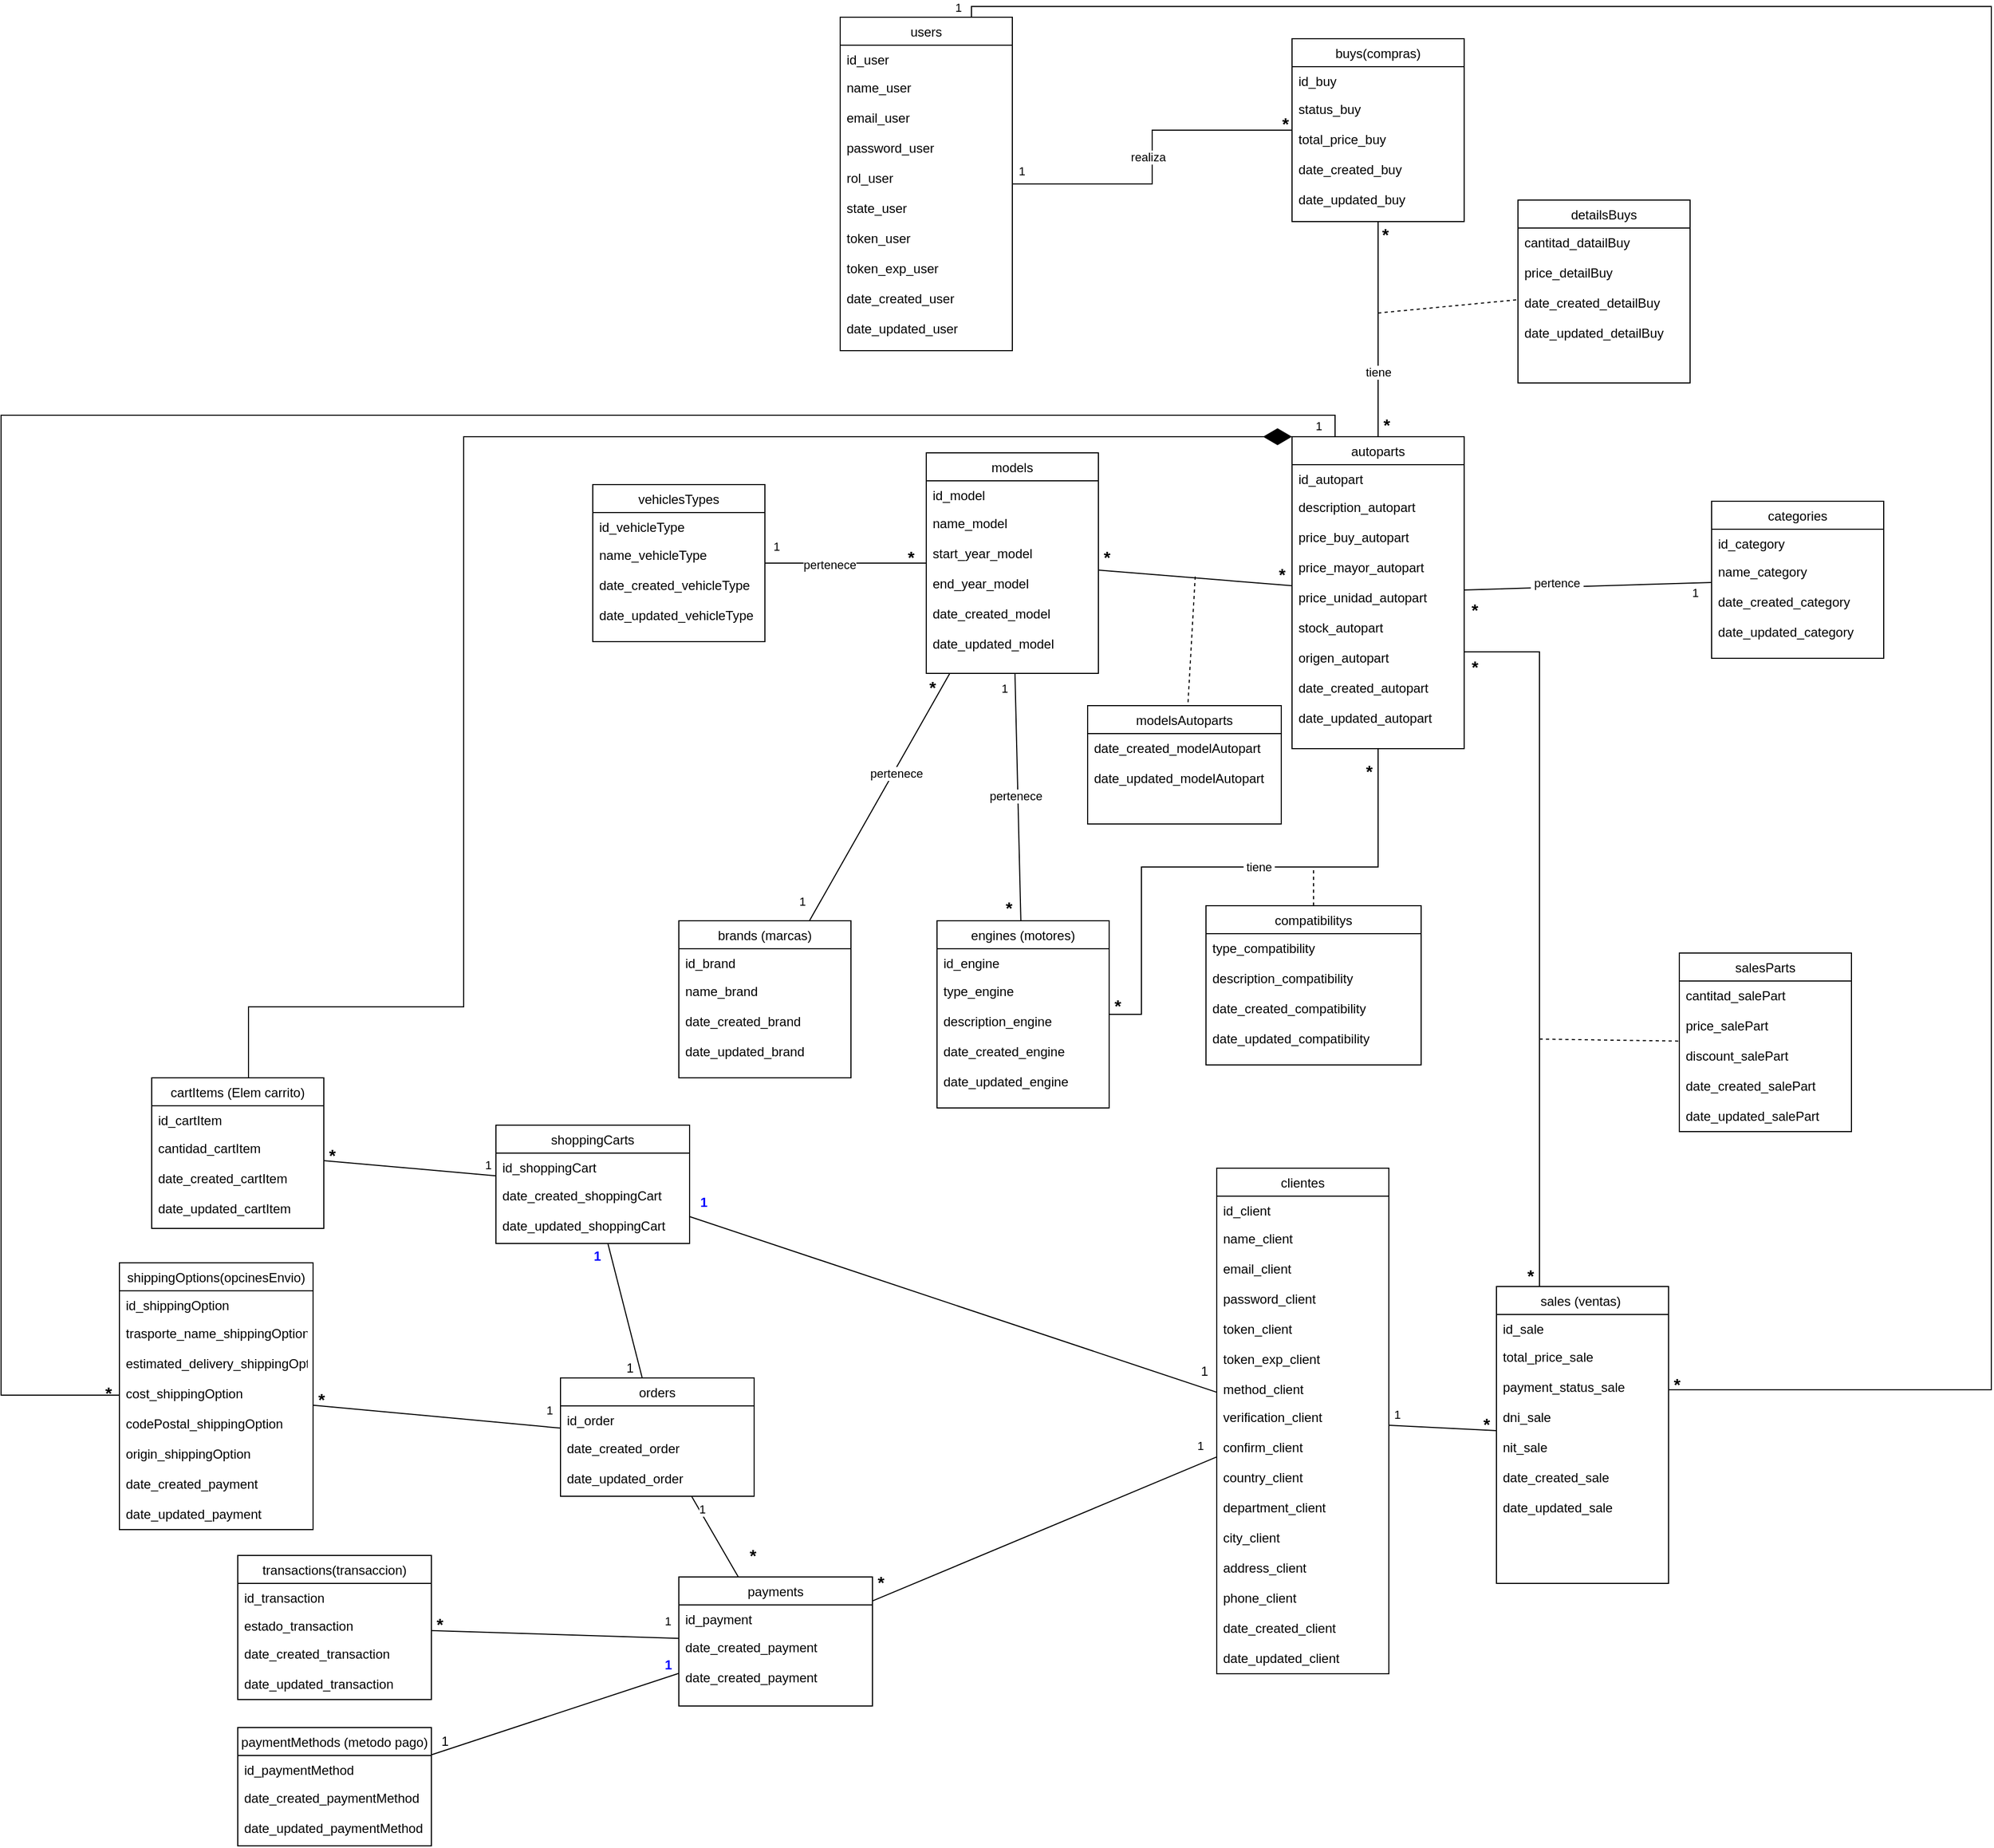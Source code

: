 <mxfile version="24.0.4" type="device">
  <diagram id="C5RBs43oDa-KdzZeNtuy" name="Page-1">
    <mxGraphModel dx="1418" dy="2528" grid="1" gridSize="10" guides="1" tooltips="1" connect="1" arrows="1" fold="1" page="1" pageScale="1" pageWidth="1100" pageHeight="850" math="0" shadow="0">
      <root>
        <mxCell id="WIyWlLk6GJQsqaUBKTNV-0" />
        <mxCell id="WIyWlLk6GJQsqaUBKTNV-1" parent="WIyWlLk6GJQsqaUBKTNV-0" />
        <mxCell id="-aHszuTL8YalLUjNW_7r-0" value="" style="group" parent="WIyWlLk6GJQsqaUBKTNV-1" vertex="1" connectable="0">
          <mxGeometry x="120" y="-1560" width="1850" height="1710" as="geometry" />
        </mxCell>
        <mxCell id="zkfFHV4jXpPFQw0GAbJ--6" value="users" style="swimlane;fontStyle=0;align=center;verticalAlign=top;childLayout=stackLayout;horizontal=1;startSize=26;horizontalStack=0;resizeParent=1;resizeLast=0;collapsible=1;marginBottom=0;rounded=0;shadow=0;strokeWidth=1;" parent="-aHszuTL8YalLUjNW_7r-0" vertex="1">
          <mxGeometry x="780" y="10" width="160" height="310" as="geometry">
            <mxRectangle x="130" y="380" width="160" height="26" as="alternateBounds" />
          </mxGeometry>
        </mxCell>
        <mxCell id="zkfFHV4jXpPFQw0GAbJ--7" value="id_user" style="text;align=left;verticalAlign=top;spacingLeft=4;spacingRight=4;overflow=hidden;rotatable=0;points=[[0,0.5],[1,0.5]];portConstraint=eastwest;" parent="zkfFHV4jXpPFQw0GAbJ--6" vertex="1">
          <mxGeometry y="26" width="160" height="26" as="geometry" />
        </mxCell>
        <mxCell id="icrbJqTL_05nz_oc38vD-0" value="name_user" style="text;align=left;verticalAlign=top;spacingLeft=4;spacingRight=4;overflow=hidden;rotatable=0;points=[[0,0.5],[1,0.5]];portConstraint=eastwest;rounded=0;shadow=0;html=0;" parent="zkfFHV4jXpPFQw0GAbJ--6" vertex="1">
          <mxGeometry y="52" width="160" height="28" as="geometry" />
        </mxCell>
        <mxCell id="icrbJqTL_05nz_oc38vD-10" value="email_user" style="text;align=left;verticalAlign=top;spacingLeft=4;spacingRight=4;overflow=hidden;rotatable=0;points=[[0,0.5],[1,0.5]];portConstraint=eastwest;rounded=0;shadow=0;html=0;" parent="zkfFHV4jXpPFQw0GAbJ--6" vertex="1">
          <mxGeometry y="80" width="160" height="28" as="geometry" />
        </mxCell>
        <mxCell id="zkfFHV4jXpPFQw0GAbJ--8" value="password_user" style="text;align=left;verticalAlign=top;spacingLeft=4;spacingRight=4;overflow=hidden;rotatable=0;points=[[0,0.5],[1,0.5]];portConstraint=eastwest;rounded=0;shadow=0;html=0;" parent="zkfFHV4jXpPFQw0GAbJ--6" vertex="1">
          <mxGeometry y="108" width="160" height="28" as="geometry" />
        </mxCell>
        <mxCell id="icrbJqTL_05nz_oc38vD-34" value="rol_user" style="text;align=left;verticalAlign=top;spacingLeft=4;spacingRight=4;overflow=hidden;rotatable=0;points=[[0,0.5],[1,0.5]];portConstraint=eastwest;rounded=0;shadow=0;html=0;" parent="zkfFHV4jXpPFQw0GAbJ--6" vertex="1">
          <mxGeometry y="136" width="160" height="28" as="geometry" />
        </mxCell>
        <mxCell id="icrbJqTL_05nz_oc38vD-11" value="state_user" style="text;align=left;verticalAlign=top;spacingLeft=4;spacingRight=4;overflow=hidden;rotatable=0;points=[[0,0.5],[1,0.5]];portConstraint=eastwest;rounded=0;shadow=0;html=0;" parent="zkfFHV4jXpPFQw0GAbJ--6" vertex="1">
          <mxGeometry y="164" width="160" height="28" as="geometry" />
        </mxCell>
        <mxCell id="tGhq1vd1xCX6ENyTumZ_-0" value="token_user" style="text;align=left;verticalAlign=top;spacingLeft=4;spacingRight=4;overflow=hidden;rotatable=0;points=[[0,0.5],[1,0.5]];portConstraint=eastwest;rounded=0;shadow=0;html=0;" parent="zkfFHV4jXpPFQw0GAbJ--6" vertex="1">
          <mxGeometry y="192" width="160" height="28" as="geometry" />
        </mxCell>
        <mxCell id="tGhq1vd1xCX6ENyTumZ_-10" value="token_exp_user" style="text;align=left;verticalAlign=top;spacingLeft=4;spacingRight=4;overflow=hidden;rotatable=0;points=[[0,0.5],[1,0.5]];portConstraint=eastwest;rounded=0;shadow=0;html=0;" parent="zkfFHV4jXpPFQw0GAbJ--6" vertex="1">
          <mxGeometry y="220" width="160" height="28" as="geometry" />
        </mxCell>
        <mxCell id="tGhq1vd1xCX6ENyTumZ_-11" value="date_created_user" style="text;align=left;verticalAlign=top;spacingLeft=4;spacingRight=4;overflow=hidden;rotatable=0;points=[[0,0.5],[1,0.5]];portConstraint=eastwest;rounded=0;shadow=0;html=0;" parent="zkfFHV4jXpPFQw0GAbJ--6" vertex="1">
          <mxGeometry y="248" width="160" height="28" as="geometry" />
        </mxCell>
        <mxCell id="tGhq1vd1xCX6ENyTumZ_-12" value="date_updated_user" style="text;align=left;verticalAlign=top;spacingLeft=4;spacingRight=4;overflow=hidden;rotatable=0;points=[[0,0.5],[1,0.5]];portConstraint=eastwest;rounded=0;shadow=0;html=0;" parent="zkfFHV4jXpPFQw0GAbJ--6" vertex="1">
          <mxGeometry y="276" width="160" height="28" as="geometry" />
        </mxCell>
        <mxCell id="tGhq1vd1xCX6ENyTumZ_-61" value="" style="endArrow=none;html=1;rounded=0;strokeColor=default;align=center;verticalAlign=middle;fontFamily=Helvetica;fontSize=11;fontColor=default;labelBackgroundColor=default;edgeStyle=orthogonalEdgeStyle;" parent="-aHszuTL8YalLUjNW_7r-0" source="zkfFHV4jXpPFQw0GAbJ--6" target="tGhq1vd1xCX6ENyTumZ_-64" edge="1">
          <mxGeometry relative="1" as="geometry">
            <mxPoint x="1260" y="10" as="sourcePoint" />
            <mxPoint x="1360" y="44" as="targetPoint" />
          </mxGeometry>
        </mxCell>
        <mxCell id="tGhq1vd1xCX6ENyTumZ_-62" value="1" style="resizable=0;html=1;whiteSpace=wrap;align=left;verticalAlign=bottom;fontFamily=Helvetica;fontSize=11;fontColor=default;labelBackgroundColor=default;" parent="tGhq1vd1xCX6ENyTumZ_-61" connectable="0" vertex="1">
          <mxGeometry x="-1" relative="1" as="geometry">
            <mxPoint x="4" y="-4" as="offset" />
          </mxGeometry>
        </mxCell>
        <mxCell id="tGhq1vd1xCX6ENyTumZ_-63" value="*" style="resizable=0;html=1;whiteSpace=wrap;align=center;verticalAlign=bottom;fontFamily=Helvetica;fontSize=16;fontColor=default;labelBackgroundColor=none;spacing=2;fontStyle=1" parent="tGhq1vd1xCX6ENyTumZ_-61" connectable="0" vertex="1">
          <mxGeometry x="1" relative="1" as="geometry">
            <mxPoint x="-6" y="5" as="offset" />
          </mxGeometry>
        </mxCell>
        <mxCell id="pzW-7_iiwVMMT-klEPPE-0" value="realiza" style="edgeLabel;html=1;align=center;verticalAlign=middle;resizable=0;points=[];" parent="tGhq1vd1xCX6ENyTumZ_-61" vertex="1" connectable="0">
          <mxGeometry x="-0.393" y="4" relative="1" as="geometry">
            <mxPoint x="32" y="-21" as="offset" />
          </mxGeometry>
        </mxCell>
        <mxCell id="tGhq1vd1xCX6ENyTumZ_-64" value="buys(compras)" style="swimlane;fontStyle=0;align=center;verticalAlign=top;childLayout=stackLayout;horizontal=1;startSize=26;horizontalStack=0;resizeParent=1;resizeLast=0;collapsible=1;marginBottom=0;rounded=0;shadow=0;strokeWidth=1;" parent="-aHszuTL8YalLUjNW_7r-0" vertex="1">
          <mxGeometry x="1200" y="30" width="160" height="170" as="geometry">
            <mxRectangle x="130" y="380" width="160" height="26" as="alternateBounds" />
          </mxGeometry>
        </mxCell>
        <mxCell id="tGhq1vd1xCX6ENyTumZ_-65" value="id_buy" style="text;align=left;verticalAlign=top;spacingLeft=4;spacingRight=4;overflow=hidden;rotatable=0;points=[[0,0.5],[1,0.5]];portConstraint=eastwest;" parent="tGhq1vd1xCX6ENyTumZ_-64" vertex="1">
          <mxGeometry y="26" width="160" height="26" as="geometry" />
        </mxCell>
        <mxCell id="tGhq1vd1xCX6ENyTumZ_-66" value="status_buy" style="text;align=left;verticalAlign=top;spacingLeft=4;spacingRight=4;overflow=hidden;rotatable=0;points=[[0,0.5],[1,0.5]];portConstraint=eastwest;rounded=0;shadow=0;html=0;" parent="tGhq1vd1xCX6ENyTumZ_-64" vertex="1">
          <mxGeometry y="52" width="160" height="28" as="geometry" />
        </mxCell>
        <mxCell id="tGhq1vd1xCX6ENyTumZ_-70" value="total_price_buy" style="text;align=left;verticalAlign=top;spacingLeft=4;spacingRight=4;overflow=hidden;rotatable=0;points=[[0,0.5],[1,0.5]];portConstraint=eastwest;rounded=0;shadow=0;html=0;" parent="tGhq1vd1xCX6ENyTumZ_-64" vertex="1">
          <mxGeometry y="80" width="160" height="28" as="geometry" />
        </mxCell>
        <mxCell id="tGhq1vd1xCX6ENyTumZ_-68" value="date_created_buy" style="text;align=left;verticalAlign=top;spacingLeft=4;spacingRight=4;overflow=hidden;rotatable=0;points=[[0,0.5],[1,0.5]];portConstraint=eastwest;rounded=0;shadow=0;html=0;" parent="tGhq1vd1xCX6ENyTumZ_-64" vertex="1">
          <mxGeometry y="108" width="160" height="28" as="geometry" />
        </mxCell>
        <mxCell id="tGhq1vd1xCX6ENyTumZ_-69" value="date_updated_buy" style="text;align=left;verticalAlign=top;spacingLeft=4;spacingRight=4;overflow=hidden;rotatable=0;points=[[0,0.5],[1,0.5]];portConstraint=eastwest;rounded=0;shadow=0;html=0;" parent="tGhq1vd1xCX6ENyTumZ_-64" vertex="1">
          <mxGeometry y="136" width="160" height="28" as="geometry" />
        </mxCell>
        <mxCell id="tGhq1vd1xCX6ENyTumZ_-87" value="detailsBuys" style="swimlane;fontStyle=0;align=center;verticalAlign=top;childLayout=stackLayout;horizontal=1;startSize=26;horizontalStack=0;resizeParent=1;resizeLast=0;collapsible=1;marginBottom=0;rounded=0;shadow=0;strokeWidth=1;" parent="-aHszuTL8YalLUjNW_7r-0" vertex="1">
          <mxGeometry x="1410" y="180" width="160" height="170" as="geometry">
            <mxRectangle x="130" y="380" width="160" height="26" as="alternateBounds" />
          </mxGeometry>
        </mxCell>
        <mxCell id="tGhq1vd1xCX6ENyTumZ_-89" value="cantitad_datailBuy" style="text;align=left;verticalAlign=top;spacingLeft=4;spacingRight=4;overflow=hidden;rotatable=0;points=[[0,0.5],[1,0.5]];portConstraint=eastwest;rounded=0;shadow=0;html=0;" parent="tGhq1vd1xCX6ENyTumZ_-87" vertex="1">
          <mxGeometry y="26" width="160" height="28" as="geometry" />
        </mxCell>
        <mxCell id="tGhq1vd1xCX6ENyTumZ_-90" value="price_detailBuy" style="text;align=left;verticalAlign=top;spacingLeft=4;spacingRight=4;overflow=hidden;rotatable=0;points=[[0,0.5],[1,0.5]];portConstraint=eastwest;rounded=0;shadow=0;html=0;" parent="tGhq1vd1xCX6ENyTumZ_-87" vertex="1">
          <mxGeometry y="54" width="160" height="28" as="geometry" />
        </mxCell>
        <mxCell id="tGhq1vd1xCX6ENyTumZ_-91" value="date_created_detailBuy" style="text;align=left;verticalAlign=top;spacingLeft=4;spacingRight=4;overflow=hidden;rotatable=0;points=[[0,0.5],[1,0.5]];portConstraint=eastwest;rounded=0;shadow=0;html=0;" parent="tGhq1vd1xCX6ENyTumZ_-87" vertex="1">
          <mxGeometry y="82" width="160" height="28" as="geometry" />
        </mxCell>
        <mxCell id="tGhq1vd1xCX6ENyTumZ_-92" value="date_updated_detailBuy" style="text;align=left;verticalAlign=top;spacingLeft=4;spacingRight=4;overflow=hidden;rotatable=0;points=[[0,0.5],[1,0.5]];portConstraint=eastwest;rounded=0;shadow=0;html=0;" parent="tGhq1vd1xCX6ENyTumZ_-87" vertex="1">
          <mxGeometry y="110" width="160" height="28" as="geometry" />
        </mxCell>
        <mxCell id="tGhq1vd1xCX6ENyTumZ_-93" value="" style="endArrow=none;dashed=1;html=1;rounded=0;strokeColor=default;align=center;verticalAlign=middle;fontFamily=Helvetica;fontSize=11;fontColor=default;labelBackgroundColor=default;" parent="-aHszuTL8YalLUjNW_7r-0" target="tGhq1vd1xCX6ENyTumZ_-87" edge="1">
          <mxGeometry width="50" height="50" relative="1" as="geometry">
            <mxPoint x="1280" y="285" as="sourcePoint" />
            <mxPoint x="1340" y="210" as="targetPoint" />
          </mxGeometry>
        </mxCell>
        <mxCell id="tGhq1vd1xCX6ENyTumZ_-94" value="autoparts" style="swimlane;fontStyle=0;align=center;verticalAlign=top;childLayout=stackLayout;horizontal=1;startSize=26;horizontalStack=0;resizeParent=1;resizeLast=0;collapsible=1;marginBottom=0;rounded=0;shadow=0;strokeWidth=1;" parent="-aHszuTL8YalLUjNW_7r-0" vertex="1">
          <mxGeometry x="1200" y="400" width="160" height="290" as="geometry">
            <mxRectangle x="620" y="-440" width="160" height="26" as="alternateBounds" />
          </mxGeometry>
        </mxCell>
        <mxCell id="tGhq1vd1xCX6ENyTumZ_-95" value="id_autopart" style="text;align=left;verticalAlign=top;spacingLeft=4;spacingRight=4;overflow=hidden;rotatable=0;points=[[0,0.5],[1,0.5]];portConstraint=eastwest;" parent="tGhq1vd1xCX6ENyTumZ_-94" vertex="1">
          <mxGeometry y="26" width="160" height="26" as="geometry" />
        </mxCell>
        <mxCell id="tGhq1vd1xCX6ENyTumZ_-96" value="description_autopart" style="text;align=left;verticalAlign=top;spacingLeft=4;spacingRight=4;overflow=hidden;rotatable=0;points=[[0,0.5],[1,0.5]];portConstraint=eastwest;rounded=0;shadow=0;html=0;" parent="tGhq1vd1xCX6ENyTumZ_-94" vertex="1">
          <mxGeometry y="52" width="160" height="28" as="geometry" />
        </mxCell>
        <mxCell id="tGhq1vd1xCX6ENyTumZ_-97" value="price_buy_autopart" style="text;align=left;verticalAlign=top;spacingLeft=4;spacingRight=4;overflow=hidden;rotatable=0;points=[[0,0.5],[1,0.5]];portConstraint=eastwest;rounded=0;shadow=0;html=0;" parent="tGhq1vd1xCX6ENyTumZ_-94" vertex="1">
          <mxGeometry y="80" width="160" height="28" as="geometry" />
        </mxCell>
        <mxCell id="tGhq1vd1xCX6ENyTumZ_-102" value="price_mayor_autopart" style="text;align=left;verticalAlign=top;spacingLeft=4;spacingRight=4;overflow=hidden;rotatable=0;points=[[0,0.5],[1,0.5]];portConstraint=eastwest;rounded=0;shadow=0;html=0;" parent="tGhq1vd1xCX6ENyTumZ_-94" vertex="1">
          <mxGeometry y="108" width="160" height="28" as="geometry" />
        </mxCell>
        <mxCell id="_CXoZBGpfcz07bPPq3PS-116" value="price_unidad_autopart" style="text;align=left;verticalAlign=top;spacingLeft=4;spacingRight=4;overflow=hidden;rotatable=0;points=[[0,0.5],[1,0.5]];portConstraint=eastwest;rounded=0;shadow=0;html=0;" parent="tGhq1vd1xCX6ENyTumZ_-94" vertex="1">
          <mxGeometry y="136" width="160" height="28" as="geometry" />
        </mxCell>
        <mxCell id="tGhq1vd1xCX6ENyTumZ_-103" value="stock_autopart" style="text;align=left;verticalAlign=top;spacingLeft=4;spacingRight=4;overflow=hidden;rotatable=0;points=[[0,0.5],[1,0.5]];portConstraint=eastwest;rounded=0;shadow=0;html=0;" parent="tGhq1vd1xCX6ENyTumZ_-94" vertex="1">
          <mxGeometry y="164" width="160" height="28" as="geometry" />
        </mxCell>
        <mxCell id="hEAHpVz6nBF3H3ayaTzq-0" value="origen_autopart" style="text;align=left;verticalAlign=top;spacingLeft=4;spacingRight=4;overflow=hidden;rotatable=0;points=[[0,0.5],[1,0.5]];portConstraint=eastwest;rounded=0;shadow=0;html=0;" parent="tGhq1vd1xCX6ENyTumZ_-94" vertex="1">
          <mxGeometry y="192" width="160" height="28" as="geometry" />
        </mxCell>
        <mxCell id="tGhq1vd1xCX6ENyTumZ_-98" value="date_created_autopart" style="text;align=left;verticalAlign=top;spacingLeft=4;spacingRight=4;overflow=hidden;rotatable=0;points=[[0,0.5],[1,0.5]];portConstraint=eastwest;rounded=0;shadow=0;html=0;" parent="tGhq1vd1xCX6ENyTumZ_-94" vertex="1">
          <mxGeometry y="220" width="160" height="28" as="geometry" />
        </mxCell>
        <mxCell id="tGhq1vd1xCX6ENyTumZ_-99" value="date_updated_autopart" style="text;align=left;verticalAlign=top;spacingLeft=4;spacingRight=4;overflow=hidden;rotatable=0;points=[[0,0.5],[1,0.5]];portConstraint=eastwest;rounded=0;shadow=0;html=0;" parent="tGhq1vd1xCX6ENyTumZ_-94" vertex="1">
          <mxGeometry y="248" width="160" height="42" as="geometry" />
        </mxCell>
        <mxCell id="tGhq1vd1xCX6ENyTumZ_-104" value="" style="endArrow=none;html=1;rounded=0;strokeColor=default;align=center;verticalAlign=middle;fontFamily=Helvetica;fontSize=11;fontColor=default;labelBackgroundColor=default;edgeStyle=orthogonalEdgeStyle;" parent="-aHszuTL8YalLUjNW_7r-0" source="tGhq1vd1xCX6ENyTumZ_-94" target="tGhq1vd1xCX6ENyTumZ_-64" edge="1">
          <mxGeometry relative="1" as="geometry">
            <mxPoint x="1330" y="300" as="sourcePoint" />
            <mxPoint x="1330" y="230" as="targetPoint" />
          </mxGeometry>
        </mxCell>
        <mxCell id="tGhq1vd1xCX6ENyTumZ_-105" value="*" style="resizable=0;html=1;whiteSpace=wrap;align=left;verticalAlign=bottom;fontFamily=Helvetica;fontSize=16;fontColor=default;labelBackgroundColor=none;fontStyle=1" parent="tGhq1vd1xCX6ENyTumZ_-104" connectable="0" vertex="1">
          <mxGeometry x="-1" relative="1" as="geometry">
            <mxPoint x="3" as="offset" />
          </mxGeometry>
        </mxCell>
        <mxCell id="tGhq1vd1xCX6ENyTumZ_-106" value="*" style="resizable=0;html=1;whiteSpace=wrap;align=right;verticalAlign=bottom;fontFamily=Helvetica;fontSize=16;fontColor=default;labelBackgroundColor=none;fontStyle=1" parent="tGhq1vd1xCX6ENyTumZ_-104" connectable="0" vertex="1">
          <mxGeometry x="1" relative="1" as="geometry">
            <mxPoint x="11" y="23" as="offset" />
          </mxGeometry>
        </mxCell>
        <mxCell id="pzW-7_iiwVMMT-klEPPE-11" value="tiene" style="edgeLabel;html=1;align=center;verticalAlign=middle;resizable=0;points=[];" parent="tGhq1vd1xCX6ENyTumZ_-104" vertex="1" connectable="0">
          <mxGeometry x="-0.4" relative="1" as="geometry">
            <mxPoint as="offset" />
          </mxGeometry>
        </mxCell>
        <mxCell id="tGhq1vd1xCX6ENyTumZ_-107" value="categories" style="swimlane;fontStyle=0;align=center;verticalAlign=top;childLayout=stackLayout;horizontal=1;startSize=26;horizontalStack=0;resizeParent=1;resizeLast=0;collapsible=1;marginBottom=0;rounded=0;shadow=0;strokeWidth=1;" parent="-aHszuTL8YalLUjNW_7r-0" vertex="1">
          <mxGeometry x="1590" y="460" width="160" height="146" as="geometry">
            <mxRectangle x="130" y="380" width="160" height="26" as="alternateBounds" />
          </mxGeometry>
        </mxCell>
        <mxCell id="tGhq1vd1xCX6ENyTumZ_-108" value="id_category" style="text;align=left;verticalAlign=top;spacingLeft=4;spacingRight=4;overflow=hidden;rotatable=0;points=[[0,0.5],[1,0.5]];portConstraint=eastwest;" parent="tGhq1vd1xCX6ENyTumZ_-107" vertex="1">
          <mxGeometry y="26" width="160" height="26" as="geometry" />
        </mxCell>
        <mxCell id="tGhq1vd1xCX6ENyTumZ_-110" value="name_category" style="text;align=left;verticalAlign=top;spacingLeft=4;spacingRight=4;overflow=hidden;rotatable=0;points=[[0,0.5],[1,0.5]];portConstraint=eastwest;rounded=0;shadow=0;html=0;" parent="tGhq1vd1xCX6ENyTumZ_-107" vertex="1">
          <mxGeometry y="52" width="160" height="28" as="geometry" />
        </mxCell>
        <mxCell id="tGhq1vd1xCX6ENyTumZ_-113" value="date_created_category" style="text;align=left;verticalAlign=top;spacingLeft=4;spacingRight=4;overflow=hidden;rotatable=0;points=[[0,0.5],[1,0.5]];portConstraint=eastwest;rounded=0;shadow=0;html=0;" parent="tGhq1vd1xCX6ENyTumZ_-107" vertex="1">
          <mxGeometry y="80" width="160" height="28" as="geometry" />
        </mxCell>
        <mxCell id="tGhq1vd1xCX6ENyTumZ_-114" value="date_updated_category" style="text;align=left;verticalAlign=top;spacingLeft=4;spacingRight=4;overflow=hidden;rotatable=0;points=[[0,0.5],[1,0.5]];portConstraint=eastwest;rounded=0;shadow=0;html=0;" parent="tGhq1vd1xCX6ENyTumZ_-107" vertex="1">
          <mxGeometry y="108" width="160" height="38" as="geometry" />
        </mxCell>
        <mxCell id="tGhq1vd1xCX6ENyTumZ_-115" value="" style="endArrow=none;html=1;rounded=0;strokeColor=default;align=center;verticalAlign=middle;fontFamily=Helvetica;fontSize=11;fontColor=default;labelBackgroundColor=default;" parent="-aHszuTL8YalLUjNW_7r-0" source="tGhq1vd1xCX6ENyTumZ_-107" target="tGhq1vd1xCX6ENyTumZ_-94" edge="1">
          <mxGeometry relative="1" as="geometry">
            <mxPoint x="1150" y="480" as="sourcePoint" />
            <mxPoint x="1100" y="481" as="targetPoint" />
          </mxGeometry>
        </mxCell>
        <mxCell id="tGhq1vd1xCX6ENyTumZ_-116" value="1" style="resizable=0;html=1;whiteSpace=wrap;align=left;verticalAlign=bottom;fontFamily=Helvetica;fontSize=11;fontColor=default;labelBackgroundColor=default;" parent="tGhq1vd1xCX6ENyTumZ_-115" connectable="0" vertex="1">
          <mxGeometry x="-1" relative="1" as="geometry">
            <mxPoint x="-20" y="18" as="offset" />
          </mxGeometry>
        </mxCell>
        <mxCell id="tGhq1vd1xCX6ENyTumZ_-117" value="*" style="resizable=0;html=1;whiteSpace=wrap;align=center;verticalAlign=bottom;fontFamily=Helvetica;fontSize=16;fontColor=default;labelBackgroundColor=none;spacing=2;fontStyle=1;" parent="tGhq1vd1xCX6ENyTumZ_-115" connectable="0" vertex="1">
          <mxGeometry x="1" relative="1" as="geometry">
            <mxPoint x="10" y="30" as="offset" />
          </mxGeometry>
        </mxCell>
        <mxCell id="pzW-7_iiwVMMT-klEPPE-17" value="&amp;nbsp;pertence&amp;nbsp;" style="edgeLabel;html=1;align=center;verticalAlign=middle;resizable=0;points=[];" parent="tGhq1vd1xCX6ENyTumZ_-115" vertex="1" connectable="0">
          <mxGeometry x="0.253" y="-4" relative="1" as="geometry">
            <mxPoint as="offset" />
          </mxGeometry>
        </mxCell>
        <mxCell id="tGhq1vd1xCX6ENyTumZ_-118" value="models" style="swimlane;fontStyle=0;align=center;verticalAlign=top;childLayout=stackLayout;horizontal=1;startSize=26;horizontalStack=0;resizeParent=1;resizeLast=0;collapsible=1;marginBottom=0;rounded=0;shadow=0;strokeWidth=1;" parent="-aHszuTL8YalLUjNW_7r-0" vertex="1">
          <mxGeometry x="860" y="415" width="160" height="205" as="geometry">
            <mxRectangle x="130" y="380" width="160" height="26" as="alternateBounds" />
          </mxGeometry>
        </mxCell>
        <mxCell id="tGhq1vd1xCX6ENyTumZ_-119" value="id_model" style="text;align=left;verticalAlign=top;spacingLeft=4;spacingRight=4;overflow=hidden;rotatable=0;points=[[0,0.5],[1,0.5]];portConstraint=eastwest;" parent="tGhq1vd1xCX6ENyTumZ_-118" vertex="1">
          <mxGeometry y="26" width="160" height="26" as="geometry" />
        </mxCell>
        <mxCell id="tGhq1vd1xCX6ENyTumZ_-120" value="name_model" style="text;align=left;verticalAlign=top;spacingLeft=4;spacingRight=4;overflow=hidden;rotatable=0;points=[[0,0.5],[1,0.5]];portConstraint=eastwest;rounded=0;shadow=0;html=0;" parent="tGhq1vd1xCX6ENyTumZ_-118" vertex="1">
          <mxGeometry y="52" width="160" height="28" as="geometry" />
        </mxCell>
        <mxCell id="tGhq1vd1xCX6ENyTumZ_-123" value="start_year_model" style="text;align=left;verticalAlign=top;spacingLeft=4;spacingRight=4;overflow=hidden;rotatable=0;points=[[0,0.5],[1,0.5]];portConstraint=eastwest;rounded=0;shadow=0;html=0;" parent="tGhq1vd1xCX6ENyTumZ_-118" vertex="1">
          <mxGeometry y="80" width="160" height="28" as="geometry" />
        </mxCell>
        <mxCell id="tGhq1vd1xCX6ENyTumZ_-125" value="end_year_model" style="text;align=left;verticalAlign=top;spacingLeft=4;spacingRight=4;overflow=hidden;rotatable=0;points=[[0,0.5],[1,0.5]];portConstraint=eastwest;rounded=0;shadow=0;html=0;" parent="tGhq1vd1xCX6ENyTumZ_-118" vertex="1">
          <mxGeometry y="108" width="160" height="28" as="geometry" />
        </mxCell>
        <mxCell id="tGhq1vd1xCX6ENyTumZ_-121" value="date_created_model" style="text;align=left;verticalAlign=top;spacingLeft=4;spacingRight=4;overflow=hidden;rotatable=0;points=[[0,0.5],[1,0.5]];portConstraint=eastwest;rounded=0;shadow=0;html=0;" parent="tGhq1vd1xCX6ENyTumZ_-118" vertex="1">
          <mxGeometry y="136" width="160" height="28" as="geometry" />
        </mxCell>
        <mxCell id="tGhq1vd1xCX6ENyTumZ_-122" value="date_updated_model" style="text;align=left;verticalAlign=top;spacingLeft=4;spacingRight=4;overflow=hidden;rotatable=0;points=[[0,0.5],[1,0.5]];portConstraint=eastwest;rounded=0;shadow=0;html=0;" parent="tGhq1vd1xCX6ENyTumZ_-118" vertex="1">
          <mxGeometry y="164" width="160" height="38" as="geometry" />
        </mxCell>
        <mxCell id="tGhq1vd1xCX6ENyTumZ_-126" value="" style="endArrow=none;html=1;rounded=0;strokeColor=default;align=center;verticalAlign=middle;fontFamily=Helvetica;fontSize=11;fontColor=default;labelBackgroundColor=default;" parent="-aHszuTL8YalLUjNW_7r-0" source="tGhq1vd1xCX6ENyTumZ_-118" target="tGhq1vd1xCX6ENyTumZ_-94" edge="1">
          <mxGeometry relative="1" as="geometry">
            <mxPoint x="1343.5" y="684" as="sourcePoint" />
            <mxPoint x="1459.5" y="470" as="targetPoint" />
          </mxGeometry>
        </mxCell>
        <mxCell id="tGhq1vd1xCX6ENyTumZ_-127" value="*" style="resizable=0;html=1;whiteSpace=wrap;align=left;verticalAlign=bottom;fontFamily=Helvetica;fontSize=16;fontColor=default;labelBackgroundColor=none;fontStyle=1" parent="tGhq1vd1xCX6ENyTumZ_-126" connectable="0" vertex="1">
          <mxGeometry x="-1" relative="1" as="geometry">
            <mxPoint x="3" as="offset" />
          </mxGeometry>
        </mxCell>
        <mxCell id="tGhq1vd1xCX6ENyTumZ_-128" value="*" style="resizable=0;html=1;whiteSpace=wrap;align=right;verticalAlign=bottom;fontFamily=Helvetica;fontSize=16;fontColor=default;labelBackgroundColor=none;fontStyle=1" parent="tGhq1vd1xCX6ENyTumZ_-126" connectable="0" vertex="1">
          <mxGeometry x="1" relative="1" as="geometry">
            <mxPoint x="-4" y="1" as="offset" />
          </mxGeometry>
        </mxCell>
        <mxCell id="tGhq1vd1xCX6ENyTumZ_-129" value="brands (marcas)" style="swimlane;fontStyle=0;align=center;verticalAlign=top;childLayout=stackLayout;horizontal=1;startSize=26;horizontalStack=0;resizeParent=1;resizeLast=0;collapsible=1;marginBottom=0;rounded=0;shadow=0;strokeWidth=1;" parent="-aHszuTL8YalLUjNW_7r-0" vertex="1">
          <mxGeometry x="630" y="850" width="160" height="146" as="geometry">
            <mxRectangle x="130" y="380" width="160" height="26" as="alternateBounds" />
          </mxGeometry>
        </mxCell>
        <mxCell id="tGhq1vd1xCX6ENyTumZ_-130" value="id_brand" style="text;align=left;verticalAlign=top;spacingLeft=4;spacingRight=4;overflow=hidden;rotatable=0;points=[[0,0.5],[1,0.5]];portConstraint=eastwest;" parent="tGhq1vd1xCX6ENyTumZ_-129" vertex="1">
          <mxGeometry y="26" width="160" height="26" as="geometry" />
        </mxCell>
        <mxCell id="tGhq1vd1xCX6ENyTumZ_-131" value="name_brand" style="text;align=left;verticalAlign=top;spacingLeft=4;spacingRight=4;overflow=hidden;rotatable=0;points=[[0,0.5],[1,0.5]];portConstraint=eastwest;rounded=0;shadow=0;html=0;" parent="tGhq1vd1xCX6ENyTumZ_-129" vertex="1">
          <mxGeometry y="52" width="160" height="28" as="geometry" />
        </mxCell>
        <mxCell id="tGhq1vd1xCX6ENyTumZ_-132" value="date_created_brand" style="text;align=left;verticalAlign=top;spacingLeft=4;spacingRight=4;overflow=hidden;rotatable=0;points=[[0,0.5],[1,0.5]];portConstraint=eastwest;rounded=0;shadow=0;html=0;" parent="tGhq1vd1xCX6ENyTumZ_-129" vertex="1">
          <mxGeometry y="80" width="160" height="28" as="geometry" />
        </mxCell>
        <mxCell id="tGhq1vd1xCX6ENyTumZ_-133" value="date_updated_brand" style="text;align=left;verticalAlign=top;spacingLeft=4;spacingRight=4;overflow=hidden;rotatable=0;points=[[0,0.5],[1,0.5]];portConstraint=eastwest;rounded=0;shadow=0;html=0;" parent="tGhq1vd1xCX6ENyTumZ_-129" vertex="1">
          <mxGeometry y="108" width="160" height="38" as="geometry" />
        </mxCell>
        <mxCell id="tGhq1vd1xCX6ENyTumZ_-134" value="vehiclesTypes" style="swimlane;fontStyle=0;align=center;verticalAlign=top;childLayout=stackLayout;horizontal=1;startSize=26;horizontalStack=0;resizeParent=1;resizeLast=0;collapsible=1;marginBottom=0;rounded=0;shadow=0;strokeWidth=1;" parent="-aHszuTL8YalLUjNW_7r-0" vertex="1">
          <mxGeometry x="550" y="444.5" width="160" height="146" as="geometry">
            <mxRectangle x="130" y="380" width="160" height="26" as="alternateBounds" />
          </mxGeometry>
        </mxCell>
        <mxCell id="tGhq1vd1xCX6ENyTumZ_-135" value="id_vehicleType" style="text;align=left;verticalAlign=top;spacingLeft=4;spacingRight=4;overflow=hidden;rotatable=0;points=[[0,0.5],[1,0.5]];portConstraint=eastwest;" parent="tGhq1vd1xCX6ENyTumZ_-134" vertex="1">
          <mxGeometry y="26" width="160" height="26" as="geometry" />
        </mxCell>
        <mxCell id="tGhq1vd1xCX6ENyTumZ_-136" value="name_vehicleType" style="text;align=left;verticalAlign=top;spacingLeft=4;spacingRight=4;overflow=hidden;rotatable=0;points=[[0,0.5],[1,0.5]];portConstraint=eastwest;rounded=0;shadow=0;html=0;" parent="tGhq1vd1xCX6ENyTumZ_-134" vertex="1">
          <mxGeometry y="52" width="160" height="28" as="geometry" />
        </mxCell>
        <mxCell id="tGhq1vd1xCX6ENyTumZ_-137" value="date_created_vehicleType" style="text;align=left;verticalAlign=top;spacingLeft=4;spacingRight=4;overflow=hidden;rotatable=0;points=[[0,0.5],[1,0.5]];portConstraint=eastwest;rounded=0;shadow=0;html=0;" parent="tGhq1vd1xCX6ENyTumZ_-134" vertex="1">
          <mxGeometry y="80" width="160" height="28" as="geometry" />
        </mxCell>
        <mxCell id="tGhq1vd1xCX6ENyTumZ_-138" value="date_updated_vehicleType" style="text;align=left;verticalAlign=top;spacingLeft=4;spacingRight=4;overflow=hidden;rotatable=0;points=[[0,0.5],[1,0.5]];portConstraint=eastwest;rounded=0;shadow=0;html=0;" parent="tGhq1vd1xCX6ENyTumZ_-134" vertex="1">
          <mxGeometry y="108" width="160" height="38" as="geometry" />
        </mxCell>
        <mxCell id="tGhq1vd1xCX6ENyTumZ_-149" style="edgeStyle=none;rounded=0;orthogonalLoop=1;jettySize=auto;html=1;exitX=0.5;exitY=0;exitDx=0;exitDy=0;entryX=0.75;entryY=0;entryDx=0;entryDy=0;strokeColor=default;align=center;verticalAlign=middle;fontFamily=Helvetica;fontSize=11;fontColor=default;labelBackgroundColor=default;endArrow=none;" parent="-aHszuTL8YalLUjNW_7r-0" source="tGhq1vd1xCX6ENyTumZ_-107" target="tGhq1vd1xCX6ENyTumZ_-107" edge="1">
          <mxGeometry relative="1" as="geometry" />
        </mxCell>
        <mxCell id="tGhq1vd1xCX6ENyTumZ_-150" value="engines (motores)" style="swimlane;fontStyle=0;align=center;verticalAlign=top;childLayout=stackLayout;horizontal=1;startSize=26;horizontalStack=0;resizeParent=1;resizeLast=0;collapsible=1;marginBottom=0;rounded=0;shadow=0;strokeWidth=1;" parent="-aHszuTL8YalLUjNW_7r-0" vertex="1">
          <mxGeometry x="870" y="850" width="160" height="174" as="geometry">
            <mxRectangle x="130" y="380" width="160" height="26" as="alternateBounds" />
          </mxGeometry>
        </mxCell>
        <mxCell id="tGhq1vd1xCX6ENyTumZ_-151" value="id_engine" style="text;align=left;verticalAlign=top;spacingLeft=4;spacingRight=4;overflow=hidden;rotatable=0;points=[[0,0.5],[1,0.5]];portConstraint=eastwest;" parent="tGhq1vd1xCX6ENyTumZ_-150" vertex="1">
          <mxGeometry y="26" width="160" height="26" as="geometry" />
        </mxCell>
        <mxCell id="tGhq1vd1xCX6ENyTumZ_-152" value="type_engine" style="text;align=left;verticalAlign=top;spacingLeft=4;spacingRight=4;overflow=hidden;rotatable=0;points=[[0,0.5],[1,0.5]];portConstraint=eastwest;rounded=0;shadow=0;html=0;" parent="tGhq1vd1xCX6ENyTumZ_-150" vertex="1">
          <mxGeometry y="52" width="160" height="28" as="geometry" />
        </mxCell>
        <mxCell id="tGhq1vd1xCX6ENyTumZ_-161" value="description_engine" style="text;align=left;verticalAlign=top;spacingLeft=4;spacingRight=4;overflow=hidden;rotatable=0;points=[[0,0.5],[1,0.5]];portConstraint=eastwest;rounded=0;shadow=0;html=0;" parent="tGhq1vd1xCX6ENyTumZ_-150" vertex="1">
          <mxGeometry y="80" width="160" height="28" as="geometry" />
        </mxCell>
        <mxCell id="tGhq1vd1xCX6ENyTumZ_-153" value="date_created_engine" style="text;align=left;verticalAlign=top;spacingLeft=4;spacingRight=4;overflow=hidden;rotatable=0;points=[[0,0.5],[1,0.5]];portConstraint=eastwest;rounded=0;shadow=0;html=0;" parent="tGhq1vd1xCX6ENyTumZ_-150" vertex="1">
          <mxGeometry y="108" width="160" height="28" as="geometry" />
        </mxCell>
        <mxCell id="tGhq1vd1xCX6ENyTumZ_-154" value="date_updated_engine" style="text;align=left;verticalAlign=top;spacingLeft=4;spacingRight=4;overflow=hidden;rotatable=0;points=[[0,0.5],[1,0.5]];portConstraint=eastwest;rounded=0;shadow=0;html=0;" parent="tGhq1vd1xCX6ENyTumZ_-150" vertex="1">
          <mxGeometry y="136" width="160" height="38" as="geometry" />
        </mxCell>
        <mxCell id="tGhq1vd1xCX6ENyTumZ_-155" value="" style="endArrow=none;html=1;rounded=0;strokeColor=default;align=center;verticalAlign=middle;fontFamily=Helvetica;fontSize=11;fontColor=default;labelBackgroundColor=default;" parent="-aHszuTL8YalLUjNW_7r-0" source="tGhq1vd1xCX6ENyTumZ_-129" target="tGhq1vd1xCX6ENyTumZ_-118" edge="1">
          <mxGeometry relative="1" as="geometry">
            <mxPoint x="790" y="570" as="sourcePoint" />
            <mxPoint x="700" y="571" as="targetPoint" />
          </mxGeometry>
        </mxCell>
        <mxCell id="tGhq1vd1xCX6ENyTumZ_-156" value="1" style="resizable=0;html=1;whiteSpace=wrap;align=left;verticalAlign=bottom;fontFamily=Helvetica;fontSize=11;fontColor=default;labelBackgroundColor=default;" parent="tGhq1vd1xCX6ENyTumZ_-155" connectable="0" vertex="1">
          <mxGeometry x="-1" relative="1" as="geometry">
            <mxPoint x="-11" y="-10" as="offset" />
          </mxGeometry>
        </mxCell>
        <mxCell id="tGhq1vd1xCX6ENyTumZ_-157" value="*" style="resizable=0;html=1;whiteSpace=wrap;align=center;verticalAlign=bottom;fontFamily=Helvetica;fontSize=16;fontColor=default;labelBackgroundColor=none;spacing=2;fontStyle=1;" parent="tGhq1vd1xCX6ENyTumZ_-155" connectable="0" vertex="1">
          <mxGeometry x="1" relative="1" as="geometry">
            <mxPoint x="-16" y="25" as="offset" />
          </mxGeometry>
        </mxCell>
        <mxCell id="pzW-7_iiwVMMT-klEPPE-15" value="pertenece" style="edgeLabel;html=1;align=center;verticalAlign=middle;resizable=0;points=[];" parent="tGhq1vd1xCX6ENyTumZ_-155" vertex="1" connectable="0">
          <mxGeometry x="0.203" y="-2" relative="1" as="geometry">
            <mxPoint as="offset" />
          </mxGeometry>
        </mxCell>
        <mxCell id="tGhq1vd1xCX6ENyTumZ_-158" value="" style="endArrow=none;html=1;rounded=0;strokeColor=default;align=center;verticalAlign=middle;fontFamily=Helvetica;fontSize=11;fontColor=default;labelBackgroundColor=default;" parent="-aHszuTL8YalLUjNW_7r-0" source="tGhq1vd1xCX6ENyTumZ_-134" target="tGhq1vd1xCX6ENyTumZ_-118" edge="1">
          <mxGeometry relative="1" as="geometry">
            <mxPoint x="800" y="646.95" as="sourcePoint" />
            <mxPoint x="710" y="647.95" as="targetPoint" />
          </mxGeometry>
        </mxCell>
        <mxCell id="tGhq1vd1xCX6ENyTumZ_-159" value="1" style="resizable=0;html=1;whiteSpace=wrap;align=left;verticalAlign=bottom;fontFamily=Helvetica;fontSize=11;fontColor=default;labelBackgroundColor=default;" parent="tGhq1vd1xCX6ENyTumZ_-158" connectable="0" vertex="1">
          <mxGeometry x="-1" relative="1" as="geometry">
            <mxPoint x="6" y="-7" as="offset" />
          </mxGeometry>
        </mxCell>
        <mxCell id="tGhq1vd1xCX6ENyTumZ_-160" value="*" style="resizable=0;html=1;whiteSpace=wrap;align=center;verticalAlign=bottom;fontFamily=Helvetica;fontSize=16;fontColor=default;labelBackgroundColor=none;spacing=2;fontStyle=1;" parent="tGhq1vd1xCX6ENyTumZ_-158" connectable="0" vertex="1">
          <mxGeometry x="1" relative="1" as="geometry">
            <mxPoint x="-14" y="6" as="offset" />
          </mxGeometry>
        </mxCell>
        <mxCell id="pzW-7_iiwVMMT-klEPPE-16" value="pertenece" style="edgeLabel;html=1;align=center;verticalAlign=middle;resizable=0;points=[];" parent="tGhq1vd1xCX6ENyTumZ_-158" vertex="1" connectable="0">
          <mxGeometry x="-0.2" y="-1" relative="1" as="geometry">
            <mxPoint as="offset" />
          </mxGeometry>
        </mxCell>
        <mxCell id="tGhq1vd1xCX6ENyTumZ_-162" value="" style="endArrow=none;html=1;rounded=0;strokeColor=default;align=center;verticalAlign=middle;fontFamily=Helvetica;fontSize=11;fontColor=default;labelBackgroundColor=default;" parent="-aHszuTL8YalLUjNW_7r-0" source="tGhq1vd1xCX6ENyTumZ_-118" target="tGhq1vd1xCX6ENyTumZ_-150" edge="1">
          <mxGeometry relative="1" as="geometry">
            <mxPoint x="860" y="754" as="sourcePoint" />
            <mxPoint x="930" y="690" as="targetPoint" />
          </mxGeometry>
        </mxCell>
        <mxCell id="tGhq1vd1xCX6ENyTumZ_-163" value="1" style="resizable=0;html=1;whiteSpace=wrap;align=left;verticalAlign=bottom;fontFamily=Helvetica;fontSize=11;fontColor=default;labelBackgroundColor=default;" parent="tGhq1vd1xCX6ENyTumZ_-162" connectable="0" vertex="1">
          <mxGeometry x="-1" relative="1" as="geometry">
            <mxPoint x="-14" y="22" as="offset" />
          </mxGeometry>
        </mxCell>
        <mxCell id="tGhq1vd1xCX6ENyTumZ_-164" value="*" style="resizable=0;html=1;whiteSpace=wrap;align=center;verticalAlign=bottom;fontFamily=Helvetica;fontSize=16;fontColor=default;labelBackgroundColor=none;spacing=2;fontStyle=1;" parent="tGhq1vd1xCX6ENyTumZ_-162" connectable="0" vertex="1">
          <mxGeometry x="1" relative="1" as="geometry">
            <mxPoint x="-11" as="offset" />
          </mxGeometry>
        </mxCell>
        <mxCell id="pzW-7_iiwVMMT-klEPPE-14" value="pertenece" style="edgeLabel;html=1;align=center;verticalAlign=middle;resizable=0;points=[];" parent="tGhq1vd1xCX6ENyTumZ_-162" vertex="1" connectable="0">
          <mxGeometry x="-0.015" y="-2" relative="1" as="geometry">
            <mxPoint as="offset" />
          </mxGeometry>
        </mxCell>
        <mxCell id="tGhq1vd1xCX6ENyTumZ_-165" value="compatibilitys" style="swimlane;fontStyle=0;align=center;verticalAlign=top;childLayout=stackLayout;horizontal=1;startSize=26;horizontalStack=0;resizeParent=1;resizeLast=0;collapsible=1;marginBottom=0;rounded=0;shadow=0;strokeWidth=1;" parent="-aHszuTL8YalLUjNW_7r-0" vertex="1">
          <mxGeometry x="1120" y="836" width="200" height="148" as="geometry">
            <mxRectangle x="130" y="380" width="160" height="26" as="alternateBounds" />
          </mxGeometry>
        </mxCell>
        <mxCell id="tGhq1vd1xCX6ENyTumZ_-167" value="type_compatibility" style="text;align=left;verticalAlign=top;spacingLeft=4;spacingRight=4;overflow=hidden;rotatable=0;points=[[0,0.5],[1,0.5]];portConstraint=eastwest;rounded=0;shadow=0;html=0;" parent="tGhq1vd1xCX6ENyTumZ_-165" vertex="1">
          <mxGeometry y="26" width="200" height="28" as="geometry" />
        </mxCell>
        <mxCell id="tGhq1vd1xCX6ENyTumZ_-168" value="description_compatibility" style="text;align=left;verticalAlign=top;spacingLeft=4;spacingRight=4;overflow=hidden;rotatable=0;points=[[0,0.5],[1,0.5]];portConstraint=eastwest;rounded=0;shadow=0;html=0;" parent="tGhq1vd1xCX6ENyTumZ_-165" vertex="1">
          <mxGeometry y="54" width="200" height="28" as="geometry" />
        </mxCell>
        <mxCell id="tGhq1vd1xCX6ENyTumZ_-169" value="date_created_compatibility" style="text;align=left;verticalAlign=top;spacingLeft=4;spacingRight=4;overflow=hidden;rotatable=0;points=[[0,0.5],[1,0.5]];portConstraint=eastwest;rounded=0;shadow=0;html=0;" parent="tGhq1vd1xCX6ENyTumZ_-165" vertex="1">
          <mxGeometry y="82" width="200" height="28" as="geometry" />
        </mxCell>
        <mxCell id="tGhq1vd1xCX6ENyTumZ_-170" value="date_updated_compatibility" style="text;align=left;verticalAlign=top;spacingLeft=4;spacingRight=4;overflow=hidden;rotatable=0;points=[[0,0.5],[1,0.5]];portConstraint=eastwest;rounded=0;shadow=0;html=0;" parent="tGhq1vd1xCX6ENyTumZ_-165" vertex="1">
          <mxGeometry y="110" width="200" height="38" as="geometry" />
        </mxCell>
        <mxCell id="tGhq1vd1xCX6ENyTumZ_-179" value="clientes" style="swimlane;fontStyle=0;align=center;verticalAlign=top;childLayout=stackLayout;horizontal=1;startSize=26;horizontalStack=0;resizeParent=1;resizeLast=0;collapsible=1;marginBottom=0;rounded=0;shadow=0;strokeWidth=1;" parent="-aHszuTL8YalLUjNW_7r-0" vertex="1">
          <mxGeometry x="1130" y="1080" width="160" height="470" as="geometry">
            <mxRectangle x="130" y="380" width="160" height="26" as="alternateBounds" />
          </mxGeometry>
        </mxCell>
        <mxCell id="tGhq1vd1xCX6ENyTumZ_-180" value="id_client" style="text;align=left;verticalAlign=top;spacingLeft=4;spacingRight=4;overflow=hidden;rotatable=0;points=[[0,0.5],[1,0.5]];portConstraint=eastwest;" parent="tGhq1vd1xCX6ENyTumZ_-179" vertex="1">
          <mxGeometry y="26" width="160" height="26" as="geometry" />
        </mxCell>
        <mxCell id="tGhq1vd1xCX6ENyTumZ_-181" value="name_client" style="text;align=left;verticalAlign=top;spacingLeft=4;spacingRight=4;overflow=hidden;rotatable=0;points=[[0,0.5],[1,0.5]];portConstraint=eastwest;rounded=0;shadow=0;html=0;" parent="tGhq1vd1xCX6ENyTumZ_-179" vertex="1">
          <mxGeometry y="52" width="160" height="28" as="geometry" />
        </mxCell>
        <mxCell id="tGhq1vd1xCX6ENyTumZ_-183" value="email_client" style="text;align=left;verticalAlign=top;spacingLeft=4;spacingRight=4;overflow=hidden;rotatable=0;points=[[0,0.5],[1,0.5]];portConstraint=eastwest;rounded=0;shadow=0;html=0;" parent="tGhq1vd1xCX6ENyTumZ_-179" vertex="1">
          <mxGeometry y="80" width="160" height="28" as="geometry" />
        </mxCell>
        <mxCell id="tGhq1vd1xCX6ENyTumZ_-184" value="password_client" style="text;align=left;verticalAlign=top;spacingLeft=4;spacingRight=4;overflow=hidden;rotatable=0;points=[[0,0.5],[1,0.5]];portConstraint=eastwest;rounded=0;shadow=0;html=0;" parent="tGhq1vd1xCX6ENyTumZ_-179" vertex="1">
          <mxGeometry y="108" width="160" height="28" as="geometry" />
        </mxCell>
        <mxCell id="tGhq1vd1xCX6ENyTumZ_-187" value="token_client" style="text;align=left;verticalAlign=top;spacingLeft=4;spacingRight=4;overflow=hidden;rotatable=0;points=[[0,0.5],[1,0.5]];portConstraint=eastwest;rounded=0;shadow=0;html=0;" parent="tGhq1vd1xCX6ENyTumZ_-179" vertex="1">
          <mxGeometry y="136" width="160" height="28" as="geometry" />
        </mxCell>
        <mxCell id="tGhq1vd1xCX6ENyTumZ_-188" value="token_exp_client" style="text;align=left;verticalAlign=top;spacingLeft=4;spacingRight=4;overflow=hidden;rotatable=0;points=[[0,0.5],[1,0.5]];portConstraint=eastwest;rounded=0;shadow=0;html=0;" parent="tGhq1vd1xCX6ENyTumZ_-179" vertex="1">
          <mxGeometry y="164" width="160" height="28" as="geometry" />
        </mxCell>
        <mxCell id="pzW-7_iiwVMMT-klEPPE-29" value="method_client" style="text;align=left;verticalAlign=top;spacingLeft=4;spacingRight=4;overflow=hidden;rotatable=0;points=[[0,0.5],[1,0.5]];portConstraint=eastwest;" parent="tGhq1vd1xCX6ENyTumZ_-179" vertex="1">
          <mxGeometry y="192" width="160" height="26" as="geometry" />
        </mxCell>
        <mxCell id="_CXoZBGpfcz07bPPq3PS-16" value="verification_client" style="text;align=left;verticalAlign=top;spacingLeft=4;spacingRight=4;overflow=hidden;rotatable=0;points=[[0,0.5],[1,0.5]];portConstraint=eastwest;rounded=0;shadow=0;html=0;" parent="tGhq1vd1xCX6ENyTumZ_-179" vertex="1">
          <mxGeometry y="218" width="160" height="28" as="geometry" />
        </mxCell>
        <mxCell id="pzW-7_iiwVMMT-klEPPE-31" value="confirm_client" style="text;align=left;verticalAlign=top;spacingLeft=4;spacingRight=4;overflow=hidden;rotatable=0;points=[[0,0.5],[1,0.5]];portConstraint=eastwest;rounded=0;shadow=0;html=0;" parent="tGhq1vd1xCX6ENyTumZ_-179" vertex="1">
          <mxGeometry y="246" width="160" height="28" as="geometry" />
        </mxCell>
        <mxCell id="tGhq1vd1xCX6ENyTumZ_-185" value="country_client" style="text;align=left;verticalAlign=top;spacingLeft=4;spacingRight=4;overflow=hidden;rotatable=0;points=[[0,0.5],[1,0.5]];portConstraint=eastwest;rounded=0;shadow=0;html=0;" parent="tGhq1vd1xCX6ENyTumZ_-179" vertex="1">
          <mxGeometry y="274" width="160" height="28" as="geometry" />
        </mxCell>
        <mxCell id="tGhq1vd1xCX6ENyTumZ_-210" value="department_client" style="text;align=left;verticalAlign=top;spacingLeft=4;spacingRight=4;overflow=hidden;rotatable=0;points=[[0,0.5],[1,0.5]];portConstraint=eastwest;rounded=0;shadow=0;html=0;" parent="tGhq1vd1xCX6ENyTumZ_-179" vertex="1">
          <mxGeometry y="302" width="160" height="28" as="geometry" />
        </mxCell>
        <mxCell id="tGhq1vd1xCX6ENyTumZ_-186" value="city_client" style="text;align=left;verticalAlign=top;spacingLeft=4;spacingRight=4;overflow=hidden;rotatable=0;points=[[0,0.5],[1,0.5]];portConstraint=eastwest;rounded=0;shadow=0;html=0;" parent="tGhq1vd1xCX6ENyTumZ_-179" vertex="1">
          <mxGeometry y="330" width="160" height="28" as="geometry" />
        </mxCell>
        <mxCell id="pzW-7_iiwVMMT-klEPPE-33" value="address_client" style="text;align=left;verticalAlign=top;spacingLeft=4;spacingRight=4;overflow=hidden;rotatable=0;points=[[0,0.5],[1,0.5]];portConstraint=eastwest;rounded=0;shadow=0;html=0;" parent="tGhq1vd1xCX6ENyTumZ_-179" vertex="1">
          <mxGeometry y="358" width="160" height="28" as="geometry" />
        </mxCell>
        <mxCell id="pzW-7_iiwVMMT-klEPPE-34" value="phone_client" style="text;align=left;verticalAlign=top;spacingLeft=4;spacingRight=4;overflow=hidden;rotatable=0;points=[[0,0.5],[1,0.5]];portConstraint=eastwest;rounded=0;shadow=0;html=0;" parent="tGhq1vd1xCX6ENyTumZ_-179" vertex="1">
          <mxGeometry y="386" width="160" height="28" as="geometry" />
        </mxCell>
        <mxCell id="tGhq1vd1xCX6ENyTumZ_-189" value="date_created_client" style="text;align=left;verticalAlign=top;spacingLeft=4;spacingRight=4;overflow=hidden;rotatable=0;points=[[0,0.5],[1,0.5]];portConstraint=eastwest;rounded=0;shadow=0;html=0;" parent="tGhq1vd1xCX6ENyTumZ_-179" vertex="1">
          <mxGeometry y="414" width="160" height="28" as="geometry" />
        </mxCell>
        <mxCell id="tGhq1vd1xCX6ENyTumZ_-190" value="date_updated_client" style="text;align=left;verticalAlign=top;spacingLeft=4;spacingRight=4;overflow=hidden;rotatable=0;points=[[0,0.5],[1,0.5]];portConstraint=eastwest;rounded=0;shadow=0;html=0;" parent="tGhq1vd1xCX6ENyTumZ_-179" vertex="1">
          <mxGeometry y="442" width="160" height="28" as="geometry" />
        </mxCell>
        <mxCell id="tGhq1vd1xCX6ENyTumZ_-230" value="sales (ventas) " style="swimlane;fontStyle=0;align=center;verticalAlign=top;childLayout=stackLayout;horizontal=1;startSize=26;horizontalStack=0;resizeParent=1;resizeLast=0;collapsible=1;marginBottom=0;rounded=0;shadow=0;strokeWidth=1;" parent="-aHszuTL8YalLUjNW_7r-0" vertex="1">
          <mxGeometry x="1390" y="1190" width="160" height="276" as="geometry">
            <mxRectangle x="130" y="380" width="160" height="26" as="alternateBounds" />
          </mxGeometry>
        </mxCell>
        <mxCell id="tGhq1vd1xCX6ENyTumZ_-231" value="id_sale" style="text;align=left;verticalAlign=top;spacingLeft=4;spacingRight=4;overflow=hidden;rotatable=0;points=[[0,0.5],[1,0.5]];portConstraint=eastwest;" parent="tGhq1vd1xCX6ENyTumZ_-230" vertex="1">
          <mxGeometry y="26" width="160" height="26" as="geometry" />
        </mxCell>
        <mxCell id="tGhq1vd1xCX6ENyTumZ_-233" value="total_price_sale" style="text;align=left;verticalAlign=top;spacingLeft=4;spacingRight=4;overflow=hidden;rotatable=0;points=[[0,0.5],[1,0.5]];portConstraint=eastwest;rounded=0;shadow=0;html=0;" parent="tGhq1vd1xCX6ENyTumZ_-230" vertex="1">
          <mxGeometry y="52" width="160" height="28" as="geometry" />
        </mxCell>
        <mxCell id="tGhq1vd1xCX6ENyTumZ_-236" value="payment_status_sale" style="text;align=left;verticalAlign=top;spacingLeft=4;spacingRight=4;overflow=hidden;rotatable=0;points=[[0,0.5],[1,0.5]];portConstraint=eastwest;rounded=0;shadow=0;html=0;" parent="tGhq1vd1xCX6ENyTumZ_-230" vertex="1">
          <mxGeometry y="80" width="160" height="28" as="geometry" />
        </mxCell>
        <mxCell id="tGhq1vd1xCX6ENyTumZ_-228" value="dni_sale" style="text;align=left;verticalAlign=top;spacingLeft=4;spacingRight=4;overflow=hidden;rotatable=0;points=[[0,0.5],[1,0.5]];portConstraint=eastwest;rounded=0;shadow=0;html=0;" parent="tGhq1vd1xCX6ENyTumZ_-230" vertex="1">
          <mxGeometry y="108" width="160" height="28" as="geometry" />
        </mxCell>
        <mxCell id="tGhq1vd1xCX6ENyTumZ_-229" value="nit_sale" style="text;align=left;verticalAlign=top;spacingLeft=4;spacingRight=4;overflow=hidden;rotatable=0;points=[[0,0.5],[1,0.5]];portConstraint=eastwest;rounded=0;shadow=0;html=0;" parent="tGhq1vd1xCX6ENyTumZ_-230" vertex="1">
          <mxGeometry y="136" width="160" height="28" as="geometry" />
        </mxCell>
        <mxCell id="tGhq1vd1xCX6ENyTumZ_-234" value="date_created_sale" style="text;align=left;verticalAlign=top;spacingLeft=4;spacingRight=4;overflow=hidden;rotatable=0;points=[[0,0.5],[1,0.5]];portConstraint=eastwest;rounded=0;shadow=0;html=0;" parent="tGhq1vd1xCX6ENyTumZ_-230" vertex="1">
          <mxGeometry y="164" width="160" height="28" as="geometry" />
        </mxCell>
        <mxCell id="pzW-7_iiwVMMT-klEPPE-28" value="date_updated_sale" style="text;align=left;verticalAlign=top;spacingLeft=4;spacingRight=4;overflow=hidden;rotatable=0;points=[[0,0.5],[1,0.5]];portConstraint=eastwest;rounded=0;shadow=0;html=0;" parent="tGhq1vd1xCX6ENyTumZ_-230" vertex="1">
          <mxGeometry y="192" width="160" height="84" as="geometry" />
        </mxCell>
        <mxCell id="tGhq1vd1xCX6ENyTumZ_-237" value="" style="endArrow=none;html=1;rounded=0;strokeColor=default;align=center;verticalAlign=middle;fontFamily=Helvetica;fontSize=11;fontColor=default;labelBackgroundColor=default;" parent="-aHszuTL8YalLUjNW_7r-0" source="tGhq1vd1xCX6ENyTumZ_-179" target="tGhq1vd1xCX6ENyTumZ_-230" edge="1">
          <mxGeometry relative="1" as="geometry">
            <mxPoint x="1130" y="1090" as="sourcePoint" />
            <mxPoint x="1200" y="1092" as="targetPoint" />
          </mxGeometry>
        </mxCell>
        <mxCell id="tGhq1vd1xCX6ENyTumZ_-238" value="1" style="resizable=0;html=1;whiteSpace=wrap;align=left;verticalAlign=bottom;fontFamily=Helvetica;fontSize=11;fontColor=default;labelBackgroundColor=default;" parent="tGhq1vd1xCX6ENyTumZ_-237" connectable="0" vertex="1">
          <mxGeometry x="-1" relative="1" as="geometry">
            <mxPoint x="3" y="-2" as="offset" />
          </mxGeometry>
        </mxCell>
        <mxCell id="tGhq1vd1xCX6ENyTumZ_-239" value="*" style="resizable=0;html=1;whiteSpace=wrap;align=center;verticalAlign=bottom;fontFamily=Helvetica;fontSize=16;fontColor=default;labelBackgroundColor=none;spacing=2;fontStyle=1;" parent="tGhq1vd1xCX6ENyTumZ_-237" connectable="0" vertex="1">
          <mxGeometry x="1" relative="1" as="geometry">
            <mxPoint x="-9" y="6" as="offset" />
          </mxGeometry>
        </mxCell>
        <mxCell id="tGhq1vd1xCX6ENyTumZ_-240" value="" style="endArrow=none;html=1;rounded=0;strokeColor=default;align=center;verticalAlign=middle;fontFamily=Helvetica;fontSize=11;fontColor=default;labelBackgroundColor=default;edgeStyle=orthogonalEdgeStyle;" parent="-aHszuTL8YalLUjNW_7r-0" source="tGhq1vd1xCX6ENyTumZ_-94" target="tGhq1vd1xCX6ENyTumZ_-230" edge="1">
          <mxGeometry relative="1" as="geometry">
            <mxPoint x="1450" y="758" as="sourcePoint" />
            <mxPoint x="1580" y="750" as="targetPoint" />
            <Array as="points">
              <mxPoint x="1430" y="600" />
            </Array>
          </mxGeometry>
        </mxCell>
        <mxCell id="tGhq1vd1xCX6ENyTumZ_-241" value="*" style="resizable=0;html=1;whiteSpace=wrap;align=left;verticalAlign=bottom;fontFamily=Helvetica;fontSize=16;fontColor=default;labelBackgroundColor=none;fontStyle=1" parent="tGhq1vd1xCX6ENyTumZ_-240" connectable="0" vertex="1">
          <mxGeometry x="-1" relative="1" as="geometry">
            <mxPoint x="5" y="25" as="offset" />
          </mxGeometry>
        </mxCell>
        <mxCell id="tGhq1vd1xCX6ENyTumZ_-242" value="*" style="resizable=0;html=1;whiteSpace=wrap;align=right;verticalAlign=bottom;fontFamily=Helvetica;fontSize=16;fontColor=default;labelBackgroundColor=none;fontStyle=1" parent="tGhq1vd1xCX6ENyTumZ_-240" connectable="0" vertex="1">
          <mxGeometry x="1" relative="1" as="geometry">
            <mxPoint x="-4" y="1" as="offset" />
          </mxGeometry>
        </mxCell>
        <mxCell id="tGhq1vd1xCX6ENyTumZ_-243" value="salesParts" style="swimlane;fontStyle=0;align=center;verticalAlign=top;childLayout=stackLayout;horizontal=1;startSize=26;horizontalStack=0;resizeParent=1;resizeLast=0;collapsible=1;marginBottom=0;rounded=0;shadow=0;strokeWidth=1;" parent="-aHszuTL8YalLUjNW_7r-0" vertex="1">
          <mxGeometry x="1560" y="880" width="160" height="166" as="geometry">
            <mxRectangle x="130" y="380" width="160" height="26" as="alternateBounds" />
          </mxGeometry>
        </mxCell>
        <mxCell id="tGhq1vd1xCX6ENyTumZ_-245" value="cantitad_salePart" style="text;align=left;verticalAlign=top;spacingLeft=4;spacingRight=4;overflow=hidden;rotatable=0;points=[[0,0.5],[1,0.5]];portConstraint=eastwest;rounded=0;shadow=0;html=0;" parent="tGhq1vd1xCX6ENyTumZ_-243" vertex="1">
          <mxGeometry y="26" width="160" height="28" as="geometry" />
        </mxCell>
        <mxCell id="tGhq1vd1xCX6ENyTumZ_-246" value="price_salePart" style="text;align=left;verticalAlign=top;spacingLeft=4;spacingRight=4;overflow=hidden;rotatable=0;points=[[0,0.5],[1,0.5]];portConstraint=eastwest;rounded=0;shadow=0;html=0;" parent="tGhq1vd1xCX6ENyTumZ_-243" vertex="1">
          <mxGeometry y="54" width="160" height="28" as="geometry" />
        </mxCell>
        <mxCell id="pzW-7_iiwVMMT-klEPPE-27" value="discount_salePart" style="text;align=left;verticalAlign=top;spacingLeft=4;spacingRight=4;overflow=hidden;rotatable=0;points=[[0,0.5],[1,0.5]];portConstraint=eastwest;rounded=0;shadow=0;html=0;" parent="tGhq1vd1xCX6ENyTumZ_-243" vertex="1">
          <mxGeometry y="82" width="160" height="28" as="geometry" />
        </mxCell>
        <mxCell id="tGhq1vd1xCX6ENyTumZ_-247" value="date_created_salePart" style="text;align=left;verticalAlign=top;spacingLeft=4;spacingRight=4;overflow=hidden;rotatable=0;points=[[0,0.5],[1,0.5]];portConstraint=eastwest;rounded=0;shadow=0;html=0;" parent="tGhq1vd1xCX6ENyTumZ_-243" vertex="1">
          <mxGeometry y="110" width="160" height="28" as="geometry" />
        </mxCell>
        <mxCell id="tGhq1vd1xCX6ENyTumZ_-248" value="date_updated_salePart" style="text;align=left;verticalAlign=top;spacingLeft=4;spacingRight=4;overflow=hidden;rotatable=0;points=[[0,0.5],[1,0.5]];portConstraint=eastwest;rounded=0;shadow=0;html=0;" parent="tGhq1vd1xCX6ENyTumZ_-243" vertex="1">
          <mxGeometry y="138" width="160" height="28" as="geometry" />
        </mxCell>
        <mxCell id="tGhq1vd1xCX6ENyTumZ_-252" value="" style="endArrow=none;dashed=1;html=1;rounded=0;strokeColor=default;align=center;verticalAlign=middle;fontFamily=Helvetica;fontSize=11;fontColor=default;labelBackgroundColor=default;" parent="-aHszuTL8YalLUjNW_7r-0" target="tGhq1vd1xCX6ENyTumZ_-243" edge="1">
          <mxGeometry width="50" height="50" relative="1" as="geometry">
            <mxPoint x="1430" y="960" as="sourcePoint" />
            <mxPoint x="1566.08" y="738" as="targetPoint" />
          </mxGeometry>
        </mxCell>
        <mxCell id="tGhq1vd1xCX6ENyTumZ_-253" value="modelsAutoparts" style="swimlane;fontStyle=0;align=center;verticalAlign=top;childLayout=stackLayout;horizontal=1;startSize=26;horizontalStack=0;resizeParent=1;resizeLast=0;collapsible=1;marginBottom=0;rounded=0;shadow=0;strokeWidth=1;" parent="-aHszuTL8YalLUjNW_7r-0" vertex="1">
          <mxGeometry x="1010" y="650" width="180" height="110" as="geometry">
            <mxRectangle x="130" y="380" width="160" height="26" as="alternateBounds" />
          </mxGeometry>
        </mxCell>
        <mxCell id="tGhq1vd1xCX6ENyTumZ_-257" value="date_created_modelAutopart" style="text;align=left;verticalAlign=top;spacingLeft=4;spacingRight=4;overflow=hidden;rotatable=0;points=[[0,0.5],[1,0.5]];portConstraint=eastwest;rounded=0;shadow=0;html=0;" parent="tGhq1vd1xCX6ENyTumZ_-253" vertex="1">
          <mxGeometry y="26" width="180" height="28" as="geometry" />
        </mxCell>
        <mxCell id="tGhq1vd1xCX6ENyTumZ_-258" value="date_updated_modelAutopart" style="text;align=left;verticalAlign=top;spacingLeft=4;spacingRight=4;overflow=hidden;rotatable=0;points=[[0,0.5],[1,0.5]];portConstraint=eastwest;rounded=0;shadow=0;html=0;" parent="tGhq1vd1xCX6ENyTumZ_-253" vertex="1">
          <mxGeometry y="54" width="180" height="28" as="geometry" />
        </mxCell>
        <mxCell id="tGhq1vd1xCX6ENyTumZ_-259" value="" style="endArrow=none;dashed=1;html=1;rounded=0;strokeColor=default;align=center;verticalAlign=middle;fontFamily=Helvetica;fontSize=11;fontColor=default;labelBackgroundColor=default;" parent="-aHszuTL8YalLUjNW_7r-0" target="tGhq1vd1xCX6ENyTumZ_-253" edge="1">
          <mxGeometry width="50" height="50" relative="1" as="geometry">
            <mxPoint x="1110" y="530" as="sourcePoint" />
            <mxPoint x="1540" y="881" as="targetPoint" />
          </mxGeometry>
        </mxCell>
        <mxCell id="tGhq1vd1xCX6ENyTumZ_-260" value="" style="endArrow=none;html=1;rounded=0;strokeColor=default;align=center;verticalAlign=middle;fontFamily=Helvetica;fontSize=11;fontColor=default;labelBackgroundColor=default;exitX=0.635;exitY=0;exitDx=0;exitDy=0;exitPerimeter=0;edgeStyle=orthogonalEdgeStyle;" parent="-aHszuTL8YalLUjNW_7r-0" source="zkfFHV4jXpPFQw0GAbJ--6" target="tGhq1vd1xCX6ENyTumZ_-230" edge="1">
          <mxGeometry relative="1" as="geometry">
            <mxPoint x="1290" y="640" as="sourcePoint" />
            <mxPoint x="1290" y="810" as="targetPoint" />
            <Array as="points">
              <mxPoint x="902" />
              <mxPoint x="1850" />
              <mxPoint x="1850" y="1286" />
            </Array>
          </mxGeometry>
        </mxCell>
        <mxCell id="tGhq1vd1xCX6ENyTumZ_-261" value="1" style="resizable=0;html=1;whiteSpace=wrap;align=left;verticalAlign=bottom;fontFamily=Helvetica;fontSize=11;fontColor=default;labelBackgroundColor=default;" parent="tGhq1vd1xCX6ENyTumZ_-260" connectable="0" vertex="1">
          <mxGeometry x="-1" relative="1" as="geometry">
            <mxPoint x="3" y="-1" as="offset" />
          </mxGeometry>
        </mxCell>
        <mxCell id="tGhq1vd1xCX6ENyTumZ_-262" value="*" style="resizable=0;html=1;whiteSpace=wrap;align=center;verticalAlign=bottom;fontFamily=Helvetica;fontSize=16;fontColor=default;labelBackgroundColor=none;spacing=2;fontStyle=1;" parent="tGhq1vd1xCX6ENyTumZ_-260" connectable="0" vertex="1">
          <mxGeometry x="1" relative="1" as="geometry">
            <mxPoint x="8" y="6" as="offset" />
          </mxGeometry>
        </mxCell>
        <mxCell id="tGhq1vd1xCX6ENyTumZ_-307" value="cartItems (Elem carrito)" style="swimlane;fontStyle=0;align=center;verticalAlign=top;childLayout=stackLayout;horizontal=1;startSize=26;horizontalStack=0;resizeParent=1;resizeLast=0;collapsible=1;marginBottom=0;rounded=0;shadow=0;strokeWidth=1;" parent="-aHszuTL8YalLUjNW_7r-0" vertex="1">
          <mxGeometry x="140" y="996" width="160" height="140" as="geometry">
            <mxRectangle x="130" y="380" width="160" height="26" as="alternateBounds" />
          </mxGeometry>
        </mxCell>
        <mxCell id="tGhq1vd1xCX6ENyTumZ_-308" value="id_cartItem" style="text;align=left;verticalAlign=top;spacingLeft=4;spacingRight=4;overflow=hidden;rotatable=0;points=[[0,0.5],[1,0.5]];portConstraint=eastwest;" parent="tGhq1vd1xCX6ENyTumZ_-307" vertex="1">
          <mxGeometry y="26" width="160" height="26" as="geometry" />
        </mxCell>
        <mxCell id="tGhq1vd1xCX6ENyTumZ_-309" value="cantidad_cartItem" style="text;align=left;verticalAlign=top;spacingLeft=4;spacingRight=4;overflow=hidden;rotatable=0;points=[[0,0.5],[1,0.5]];portConstraint=eastwest;rounded=0;shadow=0;html=0;" parent="tGhq1vd1xCX6ENyTumZ_-307" vertex="1">
          <mxGeometry y="52" width="160" height="28" as="geometry" />
        </mxCell>
        <mxCell id="tGhq1vd1xCX6ENyTumZ_-312" value="date_created_cartItem" style="text;align=left;verticalAlign=top;spacingLeft=4;spacingRight=4;overflow=hidden;rotatable=0;points=[[0,0.5],[1,0.5]];portConstraint=eastwest;rounded=0;shadow=0;html=0;" parent="tGhq1vd1xCX6ENyTumZ_-307" vertex="1">
          <mxGeometry y="80" width="160" height="28" as="geometry" />
        </mxCell>
        <mxCell id="tGhq1vd1xCX6ENyTumZ_-313" value="date_updated_cartItem" style="text;align=left;verticalAlign=top;spacingLeft=4;spacingRight=4;overflow=hidden;rotatable=0;points=[[0,0.5],[1,0.5]];portConstraint=eastwest;rounded=0;shadow=0;html=0;" parent="tGhq1vd1xCX6ENyTumZ_-307" vertex="1">
          <mxGeometry y="108" width="160" height="28" as="geometry" />
        </mxCell>
        <mxCell id="tGhq1vd1xCX6ENyTumZ_-331" value="" style="endArrow=diamondThin;endFill=1;endSize=24;html=1;rounded=0;strokeColor=default;align=center;verticalAlign=middle;fontFamily=Helvetica;fontSize=11;fontColor=default;labelBackgroundColor=default;edgeStyle=orthogonalEdgeStyle;" parent="-aHszuTL8YalLUjNW_7r-0" source="tGhq1vd1xCX6ENyTumZ_-307" target="tGhq1vd1xCX6ENyTumZ_-94" edge="1">
          <mxGeometry width="160" relative="1" as="geometry">
            <mxPoint x="50" y="996" as="sourcePoint" />
            <mxPoint x="1030" y="400" as="targetPoint" />
            <Array as="points">
              <mxPoint x="230" y="930" />
              <mxPoint x="430" y="930" />
              <mxPoint x="430" y="400" />
            </Array>
          </mxGeometry>
        </mxCell>
        <mxCell id="_CXoZBGpfcz07bPPq3PS-5" value="shoppingCarts" style="swimlane;fontStyle=0;align=center;verticalAlign=top;childLayout=stackLayout;horizontal=1;startSize=26;horizontalStack=0;resizeParent=1;resizeLast=0;collapsible=1;marginBottom=0;rounded=0;shadow=0;strokeWidth=1;" parent="-aHszuTL8YalLUjNW_7r-0" vertex="1">
          <mxGeometry x="460" y="1040" width="180" height="110" as="geometry">
            <mxRectangle x="130" y="380" width="160" height="26" as="alternateBounds" />
          </mxGeometry>
        </mxCell>
        <mxCell id="_CXoZBGpfcz07bPPq3PS-6" value="id_shoppingCart" style="text;align=left;verticalAlign=top;spacingLeft=4;spacingRight=4;overflow=hidden;rotatable=0;points=[[0,0.5],[1,0.5]];portConstraint=eastwest;" parent="_CXoZBGpfcz07bPPq3PS-5" vertex="1">
          <mxGeometry y="26" width="180" height="26" as="geometry" />
        </mxCell>
        <mxCell id="_CXoZBGpfcz07bPPq3PS-8" value="date_created_shoppingCart" style="text;align=left;verticalAlign=top;spacingLeft=4;spacingRight=4;overflow=hidden;rotatable=0;points=[[0,0.5],[1,0.5]];portConstraint=eastwest;rounded=0;shadow=0;html=0;" parent="_CXoZBGpfcz07bPPq3PS-5" vertex="1">
          <mxGeometry y="52" width="180" height="28" as="geometry" />
        </mxCell>
        <mxCell id="_CXoZBGpfcz07bPPq3PS-9" value="date_updated_shoppingCart" style="text;align=left;verticalAlign=top;spacingLeft=4;spacingRight=4;overflow=hidden;rotatable=0;points=[[0,0.5],[1,0.5]];portConstraint=eastwest;rounded=0;shadow=0;html=0;" parent="_CXoZBGpfcz07bPPq3PS-5" vertex="1">
          <mxGeometry y="80" width="180" height="28" as="geometry" />
        </mxCell>
        <mxCell id="_CXoZBGpfcz07bPPq3PS-20" value="" style="endArrow=none;html=1;rounded=0;" parent="-aHszuTL8YalLUjNW_7r-0" source="_CXoZBGpfcz07bPPq3PS-5" target="tGhq1vd1xCX6ENyTumZ_-179" edge="1">
          <mxGeometry relative="1" as="geometry">
            <mxPoint x="840" y="1350" as="sourcePoint" />
            <mxPoint x="1000" y="1350" as="targetPoint" />
          </mxGeometry>
        </mxCell>
        <mxCell id="_CXoZBGpfcz07bPPq3PS-21" value="1" style="resizable=0;html=1;whiteSpace=wrap;align=left;verticalAlign=bottom;fontStyle=1;fontColor=#0000FF;" parent="_CXoZBGpfcz07bPPq3PS-20" connectable="0" vertex="1">
          <mxGeometry x="-1" relative="1" as="geometry">
            <mxPoint x="8" y="-5" as="offset" />
          </mxGeometry>
        </mxCell>
        <mxCell id="_CXoZBGpfcz07bPPq3PS-22" value="1" style="resizable=0;html=1;whiteSpace=wrap;align=right;verticalAlign=bottom;" parent="_CXoZBGpfcz07bPPq3PS-20" connectable="0" vertex="1">
          <mxGeometry x="1" relative="1" as="geometry">
            <mxPoint x="-6" y="-11" as="offset" />
          </mxGeometry>
        </mxCell>
        <mxCell id="_CXoZBGpfcz07bPPq3PS-25" value="" style="endArrow=none;html=1;rounded=0;strokeColor=default;align=center;verticalAlign=middle;fontFamily=Helvetica;fontSize=11;fontColor=default;labelBackgroundColor=default;" parent="-aHszuTL8YalLUjNW_7r-0" source="_CXoZBGpfcz07bPPq3PS-5" target="tGhq1vd1xCX6ENyTumZ_-307" edge="1">
          <mxGeometry relative="1" as="geometry">
            <mxPoint x="1220" y="1353" as="sourcePoint" />
            <mxPoint x="1360" y="1317" as="targetPoint" />
          </mxGeometry>
        </mxCell>
        <mxCell id="_CXoZBGpfcz07bPPq3PS-26" value="1" style="resizable=0;html=1;whiteSpace=wrap;align=left;verticalAlign=bottom;fontFamily=Helvetica;fontSize=11;fontColor=default;labelBackgroundColor=default;" parent="_CXoZBGpfcz07bPPq3PS-25" connectable="0" vertex="1">
          <mxGeometry x="-1" relative="1" as="geometry">
            <mxPoint x="-12" y="-2" as="offset" />
          </mxGeometry>
        </mxCell>
        <mxCell id="_CXoZBGpfcz07bPPq3PS-27" value="*" style="resizable=0;html=1;whiteSpace=wrap;align=center;verticalAlign=bottom;fontFamily=Helvetica;fontSize=16;fontColor=default;labelBackgroundColor=none;spacing=2;fontStyle=1;" parent="_CXoZBGpfcz07bPPq3PS-25" connectable="0" vertex="1">
          <mxGeometry x="1" relative="1" as="geometry">
            <mxPoint x="8" y="6" as="offset" />
          </mxGeometry>
        </mxCell>
        <mxCell id="_CXoZBGpfcz07bPPq3PS-29" value="orders" style="swimlane;fontStyle=0;align=center;verticalAlign=top;childLayout=stackLayout;horizontal=1;startSize=26;horizontalStack=0;resizeParent=1;resizeLast=0;collapsible=1;marginBottom=0;rounded=0;shadow=0;strokeWidth=1;" parent="-aHszuTL8YalLUjNW_7r-0" vertex="1">
          <mxGeometry x="520" y="1275" width="180" height="110" as="geometry">
            <mxRectangle x="130" y="380" width="160" height="26" as="alternateBounds" />
          </mxGeometry>
        </mxCell>
        <mxCell id="_CXoZBGpfcz07bPPq3PS-30" value="id_order" style="text;align=left;verticalAlign=top;spacingLeft=4;spacingRight=4;overflow=hidden;rotatable=0;points=[[0,0.5],[1,0.5]];portConstraint=eastwest;" parent="_CXoZBGpfcz07bPPq3PS-29" vertex="1">
          <mxGeometry y="26" width="180" height="26" as="geometry" />
        </mxCell>
        <mxCell id="_CXoZBGpfcz07bPPq3PS-31" value="date_created_order" style="text;align=left;verticalAlign=top;spacingLeft=4;spacingRight=4;overflow=hidden;rotatable=0;points=[[0,0.5],[1,0.5]];portConstraint=eastwest;rounded=0;shadow=0;html=0;" parent="_CXoZBGpfcz07bPPq3PS-29" vertex="1">
          <mxGeometry y="52" width="180" height="28" as="geometry" />
        </mxCell>
        <mxCell id="_CXoZBGpfcz07bPPq3PS-32" value="date_updated_order" style="text;align=left;verticalAlign=top;spacingLeft=4;spacingRight=4;overflow=hidden;rotatable=0;points=[[0,0.5],[1,0.5]];portConstraint=eastwest;rounded=0;shadow=0;html=0;" parent="_CXoZBGpfcz07bPPq3PS-29" vertex="1">
          <mxGeometry y="80" width="180" height="28" as="geometry" />
        </mxCell>
        <mxCell id="_CXoZBGpfcz07bPPq3PS-34" value="" style="endArrow=none;html=1;rounded=0;" parent="-aHszuTL8YalLUjNW_7r-0" source="_CXoZBGpfcz07bPPq3PS-5" target="_CXoZBGpfcz07bPPq3PS-29" edge="1">
          <mxGeometry relative="1" as="geometry">
            <mxPoint x="967" y="1265" as="sourcePoint" />
            <mxPoint x="1060" y="1324" as="targetPoint" />
          </mxGeometry>
        </mxCell>
        <mxCell id="_CXoZBGpfcz07bPPq3PS-35" value="1" style="resizable=0;html=1;whiteSpace=wrap;align=left;verticalAlign=bottom;fontStyle=1;fontColor=#0000FF;" parent="_CXoZBGpfcz07bPPq3PS-34" connectable="0" vertex="1">
          <mxGeometry x="-1" relative="1" as="geometry">
            <mxPoint x="-15" y="20" as="offset" />
          </mxGeometry>
        </mxCell>
        <mxCell id="_CXoZBGpfcz07bPPq3PS-36" value="1" style="resizable=0;html=1;whiteSpace=wrap;align=right;verticalAlign=bottom;" parent="_CXoZBGpfcz07bPPq3PS-34" connectable="0" vertex="1">
          <mxGeometry x="1" relative="1" as="geometry">
            <mxPoint x="-6" as="offset" />
          </mxGeometry>
        </mxCell>
        <mxCell id="_CXoZBGpfcz07bPPq3PS-37" value="payments" style="swimlane;fontStyle=0;align=center;verticalAlign=top;childLayout=stackLayout;horizontal=1;startSize=26;horizontalStack=0;resizeParent=1;resizeLast=0;collapsible=1;marginBottom=0;rounded=0;shadow=0;strokeWidth=1;" parent="-aHszuTL8YalLUjNW_7r-0" vertex="1">
          <mxGeometry x="630" y="1460" width="180" height="120" as="geometry">
            <mxRectangle x="130" y="380" width="160" height="26" as="alternateBounds" />
          </mxGeometry>
        </mxCell>
        <mxCell id="_CXoZBGpfcz07bPPq3PS-38" value="id_payment" style="text;align=left;verticalAlign=top;spacingLeft=4;spacingRight=4;overflow=hidden;rotatable=0;points=[[0,0.5],[1,0.5]];portConstraint=eastwest;" parent="_CXoZBGpfcz07bPPq3PS-37" vertex="1">
          <mxGeometry y="26" width="180" height="26" as="geometry" />
        </mxCell>
        <mxCell id="_CXoZBGpfcz07bPPq3PS-50" value="date_created_payment" style="text;align=left;verticalAlign=top;spacingLeft=4;spacingRight=4;overflow=hidden;rotatable=0;points=[[0,0.5],[1,0.5]];portConstraint=eastwest;rounded=0;shadow=0;html=0;" parent="_CXoZBGpfcz07bPPq3PS-37" vertex="1">
          <mxGeometry y="52" width="180" height="28" as="geometry" />
        </mxCell>
        <mxCell id="_CXoZBGpfcz07bPPq3PS-39" value="date_created_payment" style="text;align=left;verticalAlign=top;spacingLeft=4;spacingRight=4;overflow=hidden;rotatable=0;points=[[0,0.5],[1,0.5]];portConstraint=eastwest;rounded=0;shadow=0;html=0;" parent="_CXoZBGpfcz07bPPq3PS-37" vertex="1">
          <mxGeometry y="80" width="180" height="28" as="geometry" />
        </mxCell>
        <mxCell id="_CXoZBGpfcz07bPPq3PS-41" value="" style="endArrow=none;html=1;rounded=0;strokeColor=default;align=center;verticalAlign=middle;fontFamily=Helvetica;fontSize=11;fontColor=default;labelBackgroundColor=default;" parent="-aHszuTL8YalLUjNW_7r-0" source="_CXoZBGpfcz07bPPq3PS-29" target="_CXoZBGpfcz07bPPq3PS-37" edge="1">
          <mxGeometry relative="1" as="geometry">
            <mxPoint x="790" y="1203" as="sourcePoint" />
            <mxPoint x="700" y="1196" as="targetPoint" />
          </mxGeometry>
        </mxCell>
        <mxCell id="_CXoZBGpfcz07bPPq3PS-42" value="1" style="resizable=0;html=1;whiteSpace=wrap;align=left;verticalAlign=bottom;fontFamily=Helvetica;fontSize=11;fontColor=default;labelBackgroundColor=default;" parent="_CXoZBGpfcz07bPPq3PS-41" connectable="0" vertex="1">
          <mxGeometry x="-1" relative="1" as="geometry">
            <mxPoint x="5" y="20" as="offset" />
          </mxGeometry>
        </mxCell>
        <mxCell id="_CXoZBGpfcz07bPPq3PS-43" value="*" style="resizable=0;html=1;whiteSpace=wrap;align=center;verticalAlign=bottom;fontFamily=Helvetica;fontSize=16;fontColor=default;labelBackgroundColor=none;spacing=2;fontStyle=1;" parent="_CXoZBGpfcz07bPPq3PS-41" connectable="0" vertex="1">
          <mxGeometry x="1" relative="1" as="geometry">
            <mxPoint x="14" y="-8" as="offset" />
          </mxGeometry>
        </mxCell>
        <mxCell id="_CXoZBGpfcz07bPPq3PS-51" value="" style="endArrow=none;html=1;rounded=0;strokeColor=default;align=center;verticalAlign=middle;fontFamily=Helvetica;fontSize=11;fontColor=default;labelBackgroundColor=default;" parent="-aHszuTL8YalLUjNW_7r-0" source="tGhq1vd1xCX6ENyTumZ_-179" target="_CXoZBGpfcz07bPPq3PS-37" edge="1">
          <mxGeometry relative="1" as="geometry">
            <mxPoint x="880" y="1450" as="sourcePoint" />
            <mxPoint x="880" y="1520" as="targetPoint" />
          </mxGeometry>
        </mxCell>
        <mxCell id="_CXoZBGpfcz07bPPq3PS-52" value="1" style="resizable=0;html=1;whiteSpace=wrap;align=left;verticalAlign=bottom;fontFamily=Helvetica;fontSize=11;fontColor=default;labelBackgroundColor=default;" parent="_CXoZBGpfcz07bPPq3PS-51" connectable="0" vertex="1">
          <mxGeometry x="-1" relative="1" as="geometry">
            <mxPoint x="-20" y="-2" as="offset" />
          </mxGeometry>
        </mxCell>
        <mxCell id="_CXoZBGpfcz07bPPq3PS-53" value="*" style="resizable=0;html=1;whiteSpace=wrap;align=center;verticalAlign=bottom;fontFamily=Helvetica;fontSize=16;fontColor=default;labelBackgroundColor=none;spacing=2;fontStyle=1;" parent="_CXoZBGpfcz07bPPq3PS-51" connectable="0" vertex="1">
          <mxGeometry x="1" relative="1" as="geometry">
            <mxPoint x="8" y="-6" as="offset" />
          </mxGeometry>
        </mxCell>
        <mxCell id="_CXoZBGpfcz07bPPq3PS-64" value="transactions(transaccion)" style="swimlane;fontStyle=0;align=center;verticalAlign=top;childLayout=stackLayout;horizontal=1;startSize=26;horizontalStack=0;resizeParent=1;resizeLast=0;collapsible=1;marginBottom=0;rounded=0;shadow=0;strokeWidth=1;" parent="-aHszuTL8YalLUjNW_7r-0" vertex="1">
          <mxGeometry x="220" y="1440" width="180" height="134" as="geometry">
            <mxRectangle x="130" y="380" width="160" height="26" as="alternateBounds" />
          </mxGeometry>
        </mxCell>
        <mxCell id="_CXoZBGpfcz07bPPq3PS-65" value="id_transaction" style="text;align=left;verticalAlign=top;spacingLeft=4;spacingRight=4;overflow=hidden;rotatable=0;points=[[0,0.5],[1,0.5]];portConstraint=eastwest;" parent="_CXoZBGpfcz07bPPq3PS-64" vertex="1">
          <mxGeometry y="26" width="180" height="26" as="geometry" />
        </mxCell>
        <mxCell id="_CXoZBGpfcz07bPPq3PS-95" value="estado_transaction" style="text;align=left;verticalAlign=top;spacingLeft=4;spacingRight=4;overflow=hidden;rotatable=0;points=[[0,0.5],[1,0.5]];portConstraint=eastwest;" parent="_CXoZBGpfcz07bPPq3PS-64" vertex="1">
          <mxGeometry y="52" width="180" height="26" as="geometry" />
        </mxCell>
        <mxCell id="_CXoZBGpfcz07bPPq3PS-66" value="date_created_transaction" style="text;align=left;verticalAlign=top;spacingLeft=4;spacingRight=4;overflow=hidden;rotatable=0;points=[[0,0.5],[1,0.5]];portConstraint=eastwest;rounded=0;shadow=0;html=0;" parent="_CXoZBGpfcz07bPPq3PS-64" vertex="1">
          <mxGeometry y="78" width="180" height="28" as="geometry" />
        </mxCell>
        <mxCell id="_CXoZBGpfcz07bPPq3PS-67" value="date_updated_transaction" style="text;align=left;verticalAlign=top;spacingLeft=4;spacingRight=4;overflow=hidden;rotatable=0;points=[[0,0.5],[1,0.5]];portConstraint=eastwest;rounded=0;shadow=0;html=0;" parent="_CXoZBGpfcz07bPPq3PS-64" vertex="1">
          <mxGeometry y="106" width="180" height="28" as="geometry" />
        </mxCell>
        <mxCell id="_CXoZBGpfcz07bPPq3PS-71" value="paymentMethods (metodo pago)" style="swimlane;fontStyle=0;align=center;verticalAlign=top;childLayout=stackLayout;horizontal=1;startSize=26;horizontalStack=0;resizeParent=1;resizeLast=0;collapsible=1;marginBottom=0;rounded=0;shadow=0;strokeWidth=1;" parent="-aHszuTL8YalLUjNW_7r-0" vertex="1">
          <mxGeometry x="220" y="1600" width="180" height="110" as="geometry">
            <mxRectangle x="130" y="380" width="160" height="26" as="alternateBounds" />
          </mxGeometry>
        </mxCell>
        <mxCell id="_CXoZBGpfcz07bPPq3PS-72" value="id_paymentMethod" style="text;align=left;verticalAlign=top;spacingLeft=4;spacingRight=4;overflow=hidden;rotatable=0;points=[[0,0.5],[1,0.5]];portConstraint=eastwest;" parent="_CXoZBGpfcz07bPPq3PS-71" vertex="1">
          <mxGeometry y="26" width="180" height="26" as="geometry" />
        </mxCell>
        <mxCell id="_CXoZBGpfcz07bPPq3PS-73" value="date_created_paymentMethod" style="text;align=left;verticalAlign=top;spacingLeft=4;spacingRight=4;overflow=hidden;rotatable=0;points=[[0,0.5],[1,0.5]];portConstraint=eastwest;rounded=0;shadow=0;html=0;" parent="_CXoZBGpfcz07bPPq3PS-71" vertex="1">
          <mxGeometry y="52" width="180" height="28" as="geometry" />
        </mxCell>
        <mxCell id="_CXoZBGpfcz07bPPq3PS-74" value="date_updated_paymentMethod" style="text;align=left;verticalAlign=top;spacingLeft=4;spacingRight=4;overflow=hidden;rotatable=0;points=[[0,0.5],[1,0.5]];portConstraint=eastwest;rounded=0;shadow=0;html=0;" parent="_CXoZBGpfcz07bPPq3PS-71" vertex="1">
          <mxGeometry y="80" width="180" height="28" as="geometry" />
        </mxCell>
        <mxCell id="_CXoZBGpfcz07bPPq3PS-75" value="" style="endArrow=none;html=1;rounded=0;" parent="-aHszuTL8YalLUjNW_7r-0" source="_CXoZBGpfcz07bPPq3PS-37" target="_CXoZBGpfcz07bPPq3PS-71" edge="1">
          <mxGeometry relative="1" as="geometry">
            <mxPoint x="880" y="1248" as="sourcePoint" />
            <mxPoint x="880" y="1340" as="targetPoint" />
          </mxGeometry>
        </mxCell>
        <mxCell id="_CXoZBGpfcz07bPPq3PS-76" value="1" style="resizable=0;html=1;whiteSpace=wrap;align=left;verticalAlign=bottom;fontStyle=1;fontColor=#0000FF;" parent="_CXoZBGpfcz07bPPq3PS-75" connectable="0" vertex="1">
          <mxGeometry x="-1" relative="1" as="geometry">
            <mxPoint x="-15" y="1" as="offset" />
          </mxGeometry>
        </mxCell>
        <mxCell id="_CXoZBGpfcz07bPPq3PS-77" value="1" style="resizable=0;html=1;whiteSpace=wrap;align=right;verticalAlign=bottom;" parent="_CXoZBGpfcz07bPPq3PS-75" connectable="0" vertex="1">
          <mxGeometry x="1" relative="1" as="geometry">
            <mxPoint x="17" y="-4" as="offset" />
          </mxGeometry>
        </mxCell>
        <mxCell id="_CXoZBGpfcz07bPPq3PS-78" value="" style="endArrow=none;html=1;rounded=0;strokeColor=default;align=center;verticalAlign=middle;fontFamily=Helvetica;fontSize=11;fontColor=default;labelBackgroundColor=default;" parent="-aHszuTL8YalLUjNW_7r-0" source="_CXoZBGpfcz07bPPq3PS-37" target="_CXoZBGpfcz07bPPq3PS-64" edge="1">
          <mxGeometry relative="1" as="geometry">
            <mxPoint x="885" y="1450" as="sourcePoint" />
            <mxPoint x="892" y="1520" as="targetPoint" />
          </mxGeometry>
        </mxCell>
        <mxCell id="_CXoZBGpfcz07bPPq3PS-79" value="1" style="resizable=0;html=1;whiteSpace=wrap;align=left;verticalAlign=bottom;fontFamily=Helvetica;fontSize=11;fontColor=default;labelBackgroundColor=default;" parent="_CXoZBGpfcz07bPPq3PS-78" connectable="0" vertex="1">
          <mxGeometry x="-1" relative="1" as="geometry">
            <mxPoint x="-15" y="-8" as="offset" />
          </mxGeometry>
        </mxCell>
        <mxCell id="_CXoZBGpfcz07bPPq3PS-80" value="*" style="resizable=0;html=1;whiteSpace=wrap;align=center;verticalAlign=bottom;fontFamily=Helvetica;fontSize=16;fontColor=default;labelBackgroundColor=none;spacing=2;fontStyle=1;" parent="_CXoZBGpfcz07bPPq3PS-78" connectable="0" vertex="1">
          <mxGeometry x="1" relative="1" as="geometry">
            <mxPoint x="8" y="6" as="offset" />
          </mxGeometry>
        </mxCell>
        <mxCell id="_CXoZBGpfcz07bPPq3PS-81" value="shippingOptions(opcinesEnvio)" style="swimlane;fontStyle=0;align=center;verticalAlign=top;childLayout=stackLayout;horizontal=1;startSize=26;horizontalStack=0;resizeParent=1;resizeLast=0;collapsible=1;marginBottom=0;rounded=0;shadow=0;strokeWidth=1;" parent="-aHszuTL8YalLUjNW_7r-0" vertex="1">
          <mxGeometry x="110" y="1168" width="180" height="248" as="geometry">
            <mxRectangle x="130" y="380" width="160" height="26" as="alternateBounds" />
          </mxGeometry>
        </mxCell>
        <mxCell id="_CXoZBGpfcz07bPPq3PS-82" value="id_shippingOption" style="text;align=left;verticalAlign=top;spacingLeft=4;spacingRight=4;overflow=hidden;rotatable=0;points=[[0,0.5],[1,0.5]];portConstraint=eastwest;" parent="_CXoZBGpfcz07bPPq3PS-81" vertex="1">
          <mxGeometry y="26" width="180" height="26" as="geometry" />
        </mxCell>
        <mxCell id="_CXoZBGpfcz07bPPq3PS-84" value="trasporte_name_shippingOption" style="text;align=left;verticalAlign=top;spacingLeft=4;spacingRight=4;overflow=hidden;rotatable=0;points=[[0,0.5],[1,0.5]];portConstraint=eastwest;rounded=0;shadow=0;html=0;" parent="_CXoZBGpfcz07bPPq3PS-81" vertex="1">
          <mxGeometry y="52" width="180" height="28" as="geometry" />
        </mxCell>
        <mxCell id="_CXoZBGpfcz07bPPq3PS-110" value="estimated_delivery_shippingOption" style="text;align=left;verticalAlign=top;spacingLeft=4;spacingRight=4;overflow=hidden;rotatable=0;points=[[0,0.5],[1,0.5]];portConstraint=eastwest;rounded=0;shadow=0;html=0;" parent="_CXoZBGpfcz07bPPq3PS-81" vertex="1">
          <mxGeometry y="80" width="180" height="28" as="geometry" />
        </mxCell>
        <mxCell id="_CXoZBGpfcz07bPPq3PS-112" value="cost_shippingOption" style="text;align=left;verticalAlign=top;spacingLeft=4;spacingRight=4;overflow=hidden;rotatable=0;points=[[0,0.5],[1,0.5]];portConstraint=eastwest;rounded=0;shadow=0;html=0;" parent="_CXoZBGpfcz07bPPq3PS-81" vertex="1">
          <mxGeometry y="108" width="180" height="28" as="geometry" />
        </mxCell>
        <mxCell id="_CXoZBGpfcz07bPPq3PS-113" value="codePostal_shippingOption" style="text;align=left;verticalAlign=top;spacingLeft=4;spacingRight=4;overflow=hidden;rotatable=0;points=[[0,0.5],[1,0.5]];portConstraint=eastwest;rounded=0;shadow=0;html=0;" parent="_CXoZBGpfcz07bPPq3PS-81" vertex="1">
          <mxGeometry y="136" width="180" height="28" as="geometry" />
        </mxCell>
        <mxCell id="_CXoZBGpfcz07bPPq3PS-114" value="origin_shippingOption" style="text;align=left;verticalAlign=top;spacingLeft=4;spacingRight=4;overflow=hidden;rotatable=0;points=[[0,0.5],[1,0.5]];portConstraint=eastwest;rounded=0;shadow=0;html=0;" parent="_CXoZBGpfcz07bPPq3PS-81" vertex="1">
          <mxGeometry y="164" width="180" height="28" as="geometry" />
        </mxCell>
        <mxCell id="_CXoZBGpfcz07bPPq3PS-85" value="date_created_payment" style="text;align=left;verticalAlign=top;spacingLeft=4;spacingRight=4;overflow=hidden;rotatable=0;points=[[0,0.5],[1,0.5]];portConstraint=eastwest;rounded=0;shadow=0;html=0;" parent="_CXoZBGpfcz07bPPq3PS-81" vertex="1">
          <mxGeometry y="192" width="180" height="28" as="geometry" />
        </mxCell>
        <mxCell id="_CXoZBGpfcz07bPPq3PS-86" value="date_updated_payment" style="text;align=left;verticalAlign=top;spacingLeft=4;spacingRight=4;overflow=hidden;rotatable=0;points=[[0,0.5],[1,0.5]];portConstraint=eastwest;rounded=0;shadow=0;html=0;" parent="_CXoZBGpfcz07bPPq3PS-81" vertex="1">
          <mxGeometry y="220" width="180" height="28" as="geometry" />
        </mxCell>
        <mxCell id="_CXoZBGpfcz07bPPq3PS-96" value="" style="endArrow=none;html=1;rounded=0;strokeColor=default;align=center;verticalAlign=middle;fontFamily=Helvetica;fontSize=11;fontColor=default;labelBackgroundColor=default;edgeStyle=orthogonalEdgeStyle;" parent="-aHszuTL8YalLUjNW_7r-0" source="tGhq1vd1xCX6ENyTumZ_-94" target="_CXoZBGpfcz07bPPq3PS-81" edge="1">
          <mxGeometry relative="1" as="geometry">
            <mxPoint x="1140" y="1374" as="sourcePoint" />
            <mxPoint x="820" y="1512" as="targetPoint" />
            <Array as="points">
              <mxPoint x="1240" y="380" />
              <mxPoint y="380" />
              <mxPoint y="1291" />
            </Array>
          </mxGeometry>
        </mxCell>
        <mxCell id="_CXoZBGpfcz07bPPq3PS-97" value="1" style="resizable=0;html=1;whiteSpace=wrap;align=left;verticalAlign=bottom;fontFamily=Helvetica;fontSize=11;fontColor=default;labelBackgroundColor=default;" parent="_CXoZBGpfcz07bPPq3PS-96" connectable="0" vertex="1">
          <mxGeometry x="-1" relative="1" as="geometry">
            <mxPoint x="-20" y="-2" as="offset" />
          </mxGeometry>
        </mxCell>
        <mxCell id="_CXoZBGpfcz07bPPq3PS-98" value="*" style="resizable=0;html=1;whiteSpace=wrap;align=center;verticalAlign=bottom;fontFamily=Helvetica;fontSize=16;fontColor=default;labelBackgroundColor=none;spacing=2;fontStyle=1;" parent="_CXoZBGpfcz07bPPq3PS-96" connectable="0" vertex="1">
          <mxGeometry x="1" relative="1" as="geometry">
            <mxPoint x="-10" y="9" as="offset" />
          </mxGeometry>
        </mxCell>
        <mxCell id="_CXoZBGpfcz07bPPq3PS-99" value="" style="endArrow=none;html=1;rounded=0;strokeColor=default;align=center;verticalAlign=middle;fontFamily=Helvetica;fontSize=11;fontColor=default;labelBackgroundColor=default;" parent="-aHszuTL8YalLUjNW_7r-0" source="_CXoZBGpfcz07bPPq3PS-29" target="_CXoZBGpfcz07bPPq3PS-81" edge="1">
          <mxGeometry relative="1" as="geometry">
            <mxPoint x="640" y="1544" as="sourcePoint" />
            <mxPoint x="410" y="1524" as="targetPoint" />
          </mxGeometry>
        </mxCell>
        <mxCell id="_CXoZBGpfcz07bPPq3PS-100" value="1" style="resizable=0;html=1;whiteSpace=wrap;align=left;verticalAlign=bottom;fontFamily=Helvetica;fontSize=11;fontColor=default;labelBackgroundColor=default;" parent="_CXoZBGpfcz07bPPq3PS-99" connectable="0" vertex="1">
          <mxGeometry x="-1" relative="1" as="geometry">
            <mxPoint x="-15" y="-8" as="offset" />
          </mxGeometry>
        </mxCell>
        <mxCell id="_CXoZBGpfcz07bPPq3PS-101" value="*" style="resizable=0;html=1;whiteSpace=wrap;align=center;verticalAlign=bottom;fontFamily=Helvetica;fontSize=16;fontColor=default;labelBackgroundColor=none;spacing=2;fontStyle=1;" parent="_CXoZBGpfcz07bPPq3PS-99" connectable="0" vertex="1">
          <mxGeometry x="1" relative="1" as="geometry">
            <mxPoint x="8" y="6" as="offset" />
          </mxGeometry>
        </mxCell>
        <mxCell id="pzW-7_iiwVMMT-klEPPE-20" value="" style="endArrow=none;html=1;rounded=0;strokeColor=default;align=center;verticalAlign=middle;fontFamily=Helvetica;fontSize=11;fontColor=default;labelBackgroundColor=default;edgeStyle=orthogonalEdgeStyle;" parent="-aHszuTL8YalLUjNW_7r-0" source="tGhq1vd1xCX6ENyTumZ_-150" target="tGhq1vd1xCX6ENyTumZ_-94" edge="1">
          <mxGeometry relative="1" as="geometry">
            <mxPoint x="1030" y="530" as="sourcePoint" />
            <mxPoint x="1210" y="536" as="targetPoint" />
            <Array as="points">
              <mxPoint x="1060" y="937" />
              <mxPoint x="1060" y="800" />
              <mxPoint x="1280" y="800" />
            </Array>
          </mxGeometry>
        </mxCell>
        <mxCell id="pzW-7_iiwVMMT-klEPPE-21" value="*" style="resizable=0;html=1;whiteSpace=wrap;align=left;verticalAlign=bottom;fontFamily=Helvetica;fontSize=16;fontColor=default;labelBackgroundColor=none;fontStyle=1" parent="pzW-7_iiwVMMT-klEPPE-20" connectable="0" vertex="1">
          <mxGeometry x="-1" relative="1" as="geometry">
            <mxPoint x="3" y="3" as="offset" />
          </mxGeometry>
        </mxCell>
        <mxCell id="pzW-7_iiwVMMT-klEPPE-22" value="*" style="resizable=0;html=1;whiteSpace=wrap;align=right;verticalAlign=bottom;fontFamily=Helvetica;fontSize=16;fontColor=default;labelBackgroundColor=none;fontStyle=1" parent="pzW-7_iiwVMMT-klEPPE-20" connectable="0" vertex="1">
          <mxGeometry x="1" relative="1" as="geometry">
            <mxPoint x="-4" y="32" as="offset" />
          </mxGeometry>
        </mxCell>
        <mxCell id="pzW-7_iiwVMMT-klEPPE-23" value="&amp;nbsp;tiene&amp;nbsp;" style="edgeLabel;html=1;align=center;verticalAlign=middle;resizable=0;points=[];" parent="pzW-7_iiwVMMT-klEPPE-20" vertex="1" connectable="0">
          <mxGeometry x="0.11" relative="1" as="geometry">
            <mxPoint as="offset" />
          </mxGeometry>
        </mxCell>
        <mxCell id="pzW-7_iiwVMMT-klEPPE-24" value="" style="endArrow=none;dashed=1;html=1;rounded=0;strokeColor=default;align=center;verticalAlign=middle;fontFamily=Helvetica;fontSize=11;fontColor=default;labelBackgroundColor=default;" parent="-aHszuTL8YalLUjNW_7r-0" source="tGhq1vd1xCX6ENyTumZ_-165" edge="1">
          <mxGeometry width="50" height="50" relative="1" as="geometry">
            <mxPoint x="1120" y="540" as="sourcePoint" />
            <mxPoint x="1220" y="800" as="targetPoint" />
          </mxGeometry>
        </mxCell>
      </root>
    </mxGraphModel>
  </diagram>
</mxfile>
